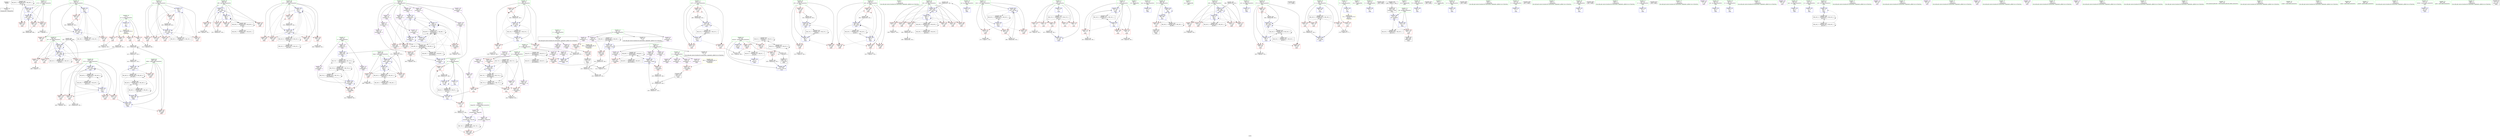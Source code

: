 digraph "SVFG" {
	label="SVFG";

	Node0x55c33375af10 [shape=record,color=grey,label="{NodeID: 0\nNullPtr}"];
	Node0x55c33375af10 -> Node0x55c3337a10a0[style=solid];
	Node0x55c3337d43d0 [shape=record,color=black,label="{NodeID: 443\nMR_56V_2 = PHI(MR_56V_6, MR_56V_1, )\npts\{121 \}\n}"];
	Node0x55c3337d43d0 -> Node0x55c3337afdf0[style=dashed];
	Node0x55c3337d43d0 -> Node0x55c3337d43d0[style=dashed];
	Node0x55c3337b3a70 [shape=record,color=grey,label="{NodeID: 360\n387 = Binary(386, 388, )\n}"];
	Node0x55c3337b3a70 -> Node0x55c3337aee80[style=solid];
	Node0x55c3337ae590 [shape=record,color=blue,label="{NodeID: 277\n98\<--322\nj80\<--inc89\nmain\n}"];
	Node0x55c3337ae590 -> Node0x55c3337a7390[style=dashed];
	Node0x55c3337ae590 -> Node0x55c3337a7460[style=dashed];
	Node0x55c3337ae590 -> Node0x55c3337a7530[style=dashed];
	Node0x55c3337ae590 -> Node0x55c3337a7600[style=dashed];
	Node0x55c3337ae590 -> Node0x55c3337ae3f0[style=dashed];
	Node0x55c3337ae590 -> Node0x55c3337ae590[style=dashed];
	Node0x55c3337ae590 -> Node0x55c3337dc0d0[style=dashed];
	Node0x55c3337a20d0 [shape=record,color=red,label="{NodeID: 194\n365\<--104\n\<--j107\nmain\n}"];
	Node0x55c333763790 [shape=record,color=purple,label="{NodeID: 111\n363\<--52\narrayidx111\<--e\nmain\n}"];
	Node0x55c333763790 -> Node0x55c3337a3790[style=solid];
	Node0x55c33375c120 [shape=record,color=green,label="{NodeID: 28\n13\<--14\nw\<--w_field_insensitive\nGlob }"];
	Node0x55c33375c120 -> Node0x55c3337a4f00[style=solid];
	Node0x55c33375c120 -> Node0x55c3337a4fd0[style=solid];
	Node0x55c33375c120 -> Node0x55c3337ac030[style=solid];
	Node0x55c33375c120 -> Node0x55c3337af9e0[style=solid];
	Node0x55c33375c120 -> Node0x55c3337afc50[style=solid];
	Node0x55c3337a8410 [shape=record,color=grey,label="{NodeID: 388\n333 = cmp(332, 162, )\n}"];
	Node0x55c3337afc50 [shape=record,color=blue,label="{NodeID: 305\n13\<--480\nw\<--div\nmain\n}"];
	Node0x55c3337afc50 -> Node0x55c3337a4f00[style=dashed];
	Node0x55c3337afc50 -> Node0x55c3337a4fd0[style=dashed];
	Node0x55c3337afc50 -> Node0x55c3337afc50[style=dashed];
	Node0x55c3337afc50 -> Node0x55c3337ccdc0[style=dashed];
	Node0x55c3337a3790 [shape=record,color=red,label="{NodeID: 222\n364\<--363\n\<--arrayidx111\nmain\n}"];
	Node0x55c3337a3790 -> Node0x55c3337aeb40[style=solid];
	Node0x55c3337a5240 [shape=record,color=red,label="{NodeID: 139\n446\<--37\n\<--ansCnt\nmain\n}"];
	Node0x55c3337a5240 -> Node0x55c3337b4f70[style=solid];
	Node0x55c333763c10 [shape=record,color=green,label="{NodeID: 56\n84\<--85\nj28\<--j28_field_insensitive\nmain\n}"];
	Node0x55c333763c10 -> Node0x55c3337a6280[style=solid];
	Node0x55c333763c10 -> Node0x55c3337a6350[style=solid];
	Node0x55c333763c10 -> Node0x55c3337a6420[style=solid];
	Node0x55c333763c10 -> Node0x55c3337ad620[style=solid];
	Node0x55c333763c10 -> Node0x55c3337ad7c0[style=solid];
	Node0x55c3337acfa0 [shape=record,color=blue,label="{NodeID: 250\n157\<--154\narrayidx6\<--sub\nmain\n}"];
	Node0x55c3337acfa0 -> Node0x55c3337a3040[style=dashed];
	Node0x55c3337acfa0 -> Node0x55c3337acfa0[style=dashed];
	Node0x55c3337acfa0 -> Node0x55c3337ca0c0[style=dashed];
	Node0x55c3337a6900 [shape=record,color=red,label="{NodeID: 167\n254\<--90\n\<--j49\nmain\n}"];
	Node0x55c3337a1570 [shape=record,color=black,label="{NodeID: 84\n152\<--151\nconv\<--\nmain\n}"];
	Node0x55c3337a1570 -> Node0x55c3337b4970[style=solid];
	Node0x55c333762ab0 [shape=record,color=green,label="{NodeID: 1\n5\<--1\n\<--dummyObj\nCan only get source location for instruction, argument, global var or function.}"];
	Node0x55c3337d48d0 [shape=record,color=black,label="{NodeID: 444\nMR_62V_2 = PHI(MR_62V_3, MR_62V_1, )\npts\{460000 \}\n}"];
	Node0x55c3337d48d0 -> Node0x55c3337c91c0[style=dashed];
	Node0x55c3337d48d0 -> Node0x55c3337d48d0[style=dashed];
	Node0x55c3337b3bf0 [shape=record,color=grey,label="{NodeID: 361\n353 = Binary(352, 162, )\n}"];
	Node0x55c3337b3bf0 -> Node0x55c3337ae8d0[style=solid];
	Node0x55c3337ae660 [shape=record,color=blue,label="{NodeID: 278\n100\<--5\nj91\<--\nmain\n}"];
	Node0x55c3337ae660 -> Node0x55c3337a76d0[style=dashed];
	Node0x55c3337ae660 -> Node0x55c3337a77a0[style=dashed];
	Node0x55c3337ae660 -> Node0x55c3337a7870[style=dashed];
	Node0x55c3337ae660 -> Node0x55c3337a7940[style=dashed];
	Node0x55c3337ae660 -> Node0x55c3337a7a10[style=dashed];
	Node0x55c3337ae660 -> Node0x55c3337a7ae0[style=dashed];
	Node0x55c3337ae660 -> Node0x55c3337ae660[style=dashed];
	Node0x55c3337ae660 -> Node0x55c3337ae8d0[style=dashed];
	Node0x55c3337ae660 -> Node0x55c3337dc5d0[style=dashed];
	Node0x55c3337a21a0 [shape=record,color=red,label="{NodeID: 195\n368\<--104\n\<--j107\nmain\n}"];
	Node0x55c333763860 [shape=record,color=purple,label="{NodeID: 112\n369\<--52\narrayidx113\<--e\nmain\n}"];
	Node0x55c333763860 -> Node0x55c3337a3860[style=solid];
	Node0x55c33375c220 [shape=record,color=green,label="{NodeID: 29\n15\<--16\nmi\<--mi_field_insensitive\nGlob }"];
	Node0x55c33375c220 -> Node0x55c3337ac130[style=solid];
	Node0x55c3337a8590 [shape=record,color=grey,label="{NodeID: 389\n380 = cmp(379, 5, )\n}"];
	Node0x55c3337afd20 [shape=record,color=blue,label="{NodeID: 306\n118\<--484\ni161\<--inc168\nmain\n}"];
	Node0x55c3337afd20 -> Node0x55c3337a2b60[style=dashed];
	Node0x55c3337afd20 -> Node0x55c3337a2c30[style=dashed];
	Node0x55c3337afd20 -> Node0x55c3337a2d00[style=dashed];
	Node0x55c3337afd20 -> Node0x55c3337afd20[style=dashed];
	Node0x55c3337afd20 -> Node0x55c3337d3ed0[style=dashed];
	Node0x55c3337a3860 [shape=record,color=red,label="{NodeID: 223\n370\<--369\n\<--arrayidx113\nmain\n}"];
	Node0x55c3337a3860 -> Node0x55c3337b4070[style=solid];
	Node0x55c3337a5310 [shape=record,color=red,label="{NodeID: 140\n132\<--74\n\<--i\nmain\n}"];
	Node0x55c3337a5310 -> Node0x55c3337a9190[style=solid];
	Node0x55c333763ce0 [shape=record,color=green,label="{NodeID: 57\n86\<--87\nk\<--k_field_insensitive\nmain\n}"];
	Node0x55c333763ce0 -> Node0x55c3337a64f0[style=solid];
	Node0x55c333763ce0 -> Node0x55c3337a65c0[style=solid];
	Node0x55c333763ce0 -> Node0x55c3337a6690[style=solid];
	Node0x55c333763ce0 -> Node0x55c3337ad960[style=solid];
	Node0x55c333763ce0 -> Node0x55c3337af5d0[style=solid];
	Node0x55c3337ad070 [shape=record,color=blue,label="{NodeID: 251\n76\<--161\nj\<--inc\nmain\n}"];
	Node0x55c3337ad070 -> Node0x55c3337a5720[style=dashed];
	Node0x55c3337ad070 -> Node0x55c3337a57f0[style=dashed];
	Node0x55c3337ad070 -> Node0x55c3337a58c0[style=dashed];
	Node0x55c3337ad070 -> Node0x55c3337ad070[style=dashed];
	Node0x55c3337ad070 -> Node0x55c3337c9bc0[style=dashed];
	Node0x55c3337a69d0 [shape=record,color=red,label="{NodeID: 168\n259\<--90\n\<--j49\nmain\n}"];
	Node0x55c3337a1640 [shape=record,color=black,label="{NodeID: 85\n226\<--225\nconv36\<--\nmain\n}"];
	Node0x55c3337a1640 -> Node0x55c3337b2e70[style=solid];
	Node0x55c333760a90 [shape=record,color=green,label="{NodeID: 2\n59\<--1\n.str\<--dummyObj\nGlob }"];
	Node0x55c3337d4dd0 [shape=record,color=black,label="{NodeID: 445\nMR_66V_2 = PHI(MR_66V_3, MR_66V_1, )\npts\{510000 \}\n}"];
	Node0x55c3337d4dd0 -> Node0x55c3337c87c0[style=dashed];
	Node0x55c3337b3d70 [shape=record,color=grey,label="{NodeID: 362\n284 = Binary(283, 162, )\n}"];
	Node0x55c3337b3d70 -> Node0x55c3337ae0b0[style=solid];
	Node0x55c3337ae730 [shape=record,color=blue,label="{NodeID: 279\n344\<--162\narrayidx101\<--\nmain\n}"];
	Node0x55c3337ae730 -> Node0x55c3337a35f0[style=dashed];
	Node0x55c3337ae730 -> Node0x55c3337a3790[style=dashed];
	Node0x55c3337ae730 -> Node0x55c3337a3860[style=dashed];
	Node0x55c3337ae730 -> Node0x55c3337ae250[style=dashed];
	Node0x55c3337ae730 -> Node0x55c3337ae730[style=dashed];
	Node0x55c3337ae730 -> Node0x55c3337ae800[style=dashed];
	Node0x55c3337ae730 -> Node0x55c3337caac0[style=dashed];
	Node0x55c3337ae730 -> Node0x55c3337d93d0[style=dashed];
	Node0x55c3337a2270 [shape=record,color=red,label="{NodeID: 196\n375\<--104\n\<--j107\nmain\n}"];
	Node0x55c3337a2270 -> Node0x55c3337b3470[style=solid];
	Node0x55c333763930 [shape=record,color=purple,label="{NodeID: 113\n403\<--52\narrayidx129\<--e\nmain\n}"];
	Node0x55c333763930 -> Node0x55c3337a3930[style=solid];
	Node0x55c33375c320 [shape=record,color=green,label="{NodeID: 30\n17\<--18\nma\<--ma_field_insensitive\nGlob }"];
	Node0x55c33375c320 -> Node0x55c3337ac230[style=solid];
	Node0x55c3337a8710 [shape=record,color=grey,label="{NodeID: 390\n341 = cmp(340, 162, )\n}"];
	Node0x55c3337afdf0 [shape=record,color=blue,label="{NodeID: 307\n120\<--488\ni170\<--\nmain\n}"];
	Node0x55c3337afdf0 -> Node0x55c3337a2dd0[style=dashed];
	Node0x55c3337afdf0 -> Node0x55c3337a2ea0[style=dashed];
	Node0x55c3337afdf0 -> Node0x55c3337a2f70[style=dashed];
	Node0x55c3337afdf0 -> Node0x55c3337afec0[style=dashed];
	Node0x55c3337afdf0 -> Node0x55c3337d43d0[style=dashed];
	Node0x55c3337a3930 [shape=record,color=red,label="{NodeID: 224\n404\<--403\n\<--arrayidx129\nmain\n}"];
	Node0x55c3337a3930 -> Node0x55c3337b5b70[style=solid];
	Node0x55c3337a53e0 [shape=record,color=red,label="{NodeID: 141\n142\<--74\n\<--i\nmain\n}"];
	Node0x55c333763db0 [shape=record,color=green,label="{NodeID: 58\n88\<--89\nfi\<--fi_field_insensitive\nmain\n}"];
	Node0x55c333763db0 -> Node0x55c3337a6760[style=solid];
	Node0x55c333763db0 -> Node0x55c3337ada30[style=solid];
	Node0x55c333763db0 -> Node0x55c3337aedb0[style=solid];
	Node0x55c3337ad140 [shape=record,color=blue,label="{NodeID: 252\n74\<--167\ni\<--inc8\nmain\n}"];
	Node0x55c3337ad140 -> Node0x55c3337c96c0[style=dashed];
	Node0x55c3337a6aa0 [shape=record,color=red,label="{NodeID: 169\n263\<--90\n\<--j49\nmain\n}"];
	Node0x55c3337a6aa0 -> Node0x55c3337b4370[style=solid];
	Node0x55c3337a1710 [shape=record,color=black,label="{NodeID: 86\n392\<--391\ntobool\<--\nmain\n}"];
	Node0x55c3337625a0 [shape=record,color=green,label="{NodeID: 3\n61\<--1\n.str.1\<--dummyObj\nGlob }"];
	Node0x55c3337d52d0 [shape=record,color=black,label="{NodeID: 446\nMR_68V_2 = PHI(MR_68V_3, MR_68V_1, )\npts\{530000 \}\n}"];
	Node0x55c3337d52d0 -> Node0x55c3337ade40[style=dashed];
	Node0x55c3337d52d0 -> Node0x55c3337ae250[style=dashed];
	Node0x55c3337d52d0 -> Node0x55c3337caac0[style=dashed];
	Node0x55c3337d52d0 -> Node0x55c3337d52d0[style=dashed];
	Node0x55c3337d52d0 -> Node0x55c3337d93d0[style=dashed];
	Node0x55c3337b3ef0 [shape=record,color=grey,label="{NodeID: 363\n280 = Binary(279, 162, )\n}"];
	Node0x55c3337b3ef0 -> Node0x55c3337adfe0[style=solid];
	Node0x55c3337ae800 [shape=record,color=blue,label="{NodeID: 280\n348\<--5\narrayidx102\<--\nmain\n}"];
	Node0x55c3337ae800 -> Node0x55c3337a35f0[style=dashed];
	Node0x55c3337ae800 -> Node0x55c3337a3790[style=dashed];
	Node0x55c3337ae800 -> Node0x55c3337a3860[style=dashed];
	Node0x55c3337ae800 -> Node0x55c3337ae250[style=dashed];
	Node0x55c3337ae800 -> Node0x55c3337ae730[style=dashed];
	Node0x55c3337ae800 -> Node0x55c3337ae800[style=dashed];
	Node0x55c3337ae800 -> Node0x55c3337caac0[style=dashed];
	Node0x55c3337ae800 -> Node0x55c3337d93d0[style=dashed];
	Node0x55c3337a2340 [shape=record,color=red,label="{NodeID: 197\n409\<--108\n\<--index\nmain\n}"];
	Node0x55c3337a2340 -> Node0x55c3337b2b70[style=solid];
	Node0x55c333763a00 [shape=record,color=purple,label="{NodeID: 114\n276\<--54\narrayidx63\<--f\nmain\n}"];
	Node0x55c333763a00 -> Node0x55c3337adf10[style=solid];
	Node0x55c33375c420 [shape=record,color=green,label="{NodeID: 31\n19\<--20\ncnt\<--cnt_field_insensitive\nGlob }"];
	Node0x55c33375c420 -> Node0x55c3337ac330[style=solid];
	Node0x55c3337a8890 [shape=record,color=grey,label="{NodeID: 391\n293 = cmp(292, 134, )\n}"];
	Node0x55c3337afec0 [shape=record,color=blue,label="{NodeID: 308\n120\<--500\ni170\<--dec177\nmain\n}"];
	Node0x55c3337afec0 -> Node0x55c3337a2dd0[style=dashed];
	Node0x55c3337afec0 -> Node0x55c3337a2ea0[style=dashed];
	Node0x55c3337afec0 -> Node0x55c3337a2f70[style=dashed];
	Node0x55c3337afec0 -> Node0x55c3337afec0[style=dashed];
	Node0x55c3337afec0 -> Node0x55c3337d43d0[style=dashed];
	Node0x55c3337a3a00 [shape=record,color=red,label="{NodeID: 225\n418\<--417\n\<--arrayidx135\nmain\n}"];
	Node0x55c3337a3a00 -> Node0x55c3337af430[style=solid];
	Node0x55c3337a54b0 [shape=record,color=red,label="{NodeID: 142\n147\<--74\n\<--i\nmain\n}"];
	Node0x55c333763e80 [shape=record,color=green,label="{NodeID: 59\n90\<--91\nj49\<--j49_field_insensitive\nmain\n}"];
	Node0x55c333763e80 -> Node0x55c3337a6830[style=solid];
	Node0x55c333763e80 -> Node0x55c3337a6900[style=solid];
	Node0x55c333763e80 -> Node0x55c3337a69d0[style=solid];
	Node0x55c333763e80 -> Node0x55c3337a6aa0[style=solid];
	Node0x55c333763e80 -> Node0x55c3337adb00[style=solid];
	Node0x55c333763e80 -> Node0x55c3337adca0[style=solid];
	Node0x55c33380df00 [shape=record,color=black,label="{NodeID: 585\n171 = PHI()\n}"];
	Node0x55c3337ad210 [shape=record,color=blue,label="{NodeID: 253\n78\<--162\nrr\<--\nmain\n}"];
	Node0x55c3337ad210 -> Node0x55c3337cd7c0[style=dashed];
	Node0x55c3337a6b70 [shape=record,color=red,label="{NodeID: 170\n269\<--92\n\<--j58\nmain\n}"];
	Node0x55c3337a6b70 -> Node0x55c3337a7f90[style=solid];
	Node0x55c3337a17e0 [shape=record,color=black,label="{NodeID: 87\n438\<--437\n\<--cmp146\nmain\n}"];
	Node0x55c3337a0800 [shape=record,color=green,label="{NodeID: 4\n63\<--1\n.str.2\<--dummyObj\nGlob }"];
	Node0x55c3337d57d0 [shape=record,color=black,label="{NodeID: 447\nMR_70V_2 = PHI(MR_70V_3, MR_70V_1, )\npts\{550000 \}\n}"];
	Node0x55c3337d57d0 -> Node0x55c3337a36c0[style=dashed];
	Node0x55c3337d57d0 -> Node0x55c3337adf10[style=dashed];
	Node0x55c3337d57d0 -> Node0x55c3337c78c0[style=dashed];
	Node0x55c3337d57d0 -> Node0x55c3337d57d0[style=dashed];
	Node0x55c3337d57d0 -> Node0x55c3337d98d0[style=dashed];
	Node0x55c3337b4070 [shape=record,color=grey,label="{NodeID: 364\n372 = Binary(371, 370, )\n}"];
	Node0x55c3337b4070 -> Node0x55c3337aec10[style=solid];
	Node0x55c3337ae8d0 [shape=record,color=blue,label="{NodeID: 281\n100\<--353\nj91\<--inc105\nmain\n}"];
	Node0x55c3337ae8d0 -> Node0x55c3337a76d0[style=dashed];
	Node0x55c3337ae8d0 -> Node0x55c3337a77a0[style=dashed];
	Node0x55c3337ae8d0 -> Node0x55c3337a7870[style=dashed];
	Node0x55c3337ae8d0 -> Node0x55c3337a7940[style=dashed];
	Node0x55c3337ae8d0 -> Node0x55c3337a7a10[style=dashed];
	Node0x55c3337ae8d0 -> Node0x55c3337a7ae0[style=dashed];
	Node0x55c3337ae8d0 -> Node0x55c3337ae660[style=dashed];
	Node0x55c3337ae8d0 -> Node0x55c3337ae8d0[style=dashed];
	Node0x55c3337ae8d0 -> Node0x55c3337dc5d0[style=dashed];
	Node0x55c3337a2410 [shape=record,color=red,label="{NodeID: 198\n416\<--108\n\<--index\nmain\n}"];
	Node0x55c333763ad0 [shape=record,color=purple,label="{NodeID: 115\n339\<--54\narrayidx98\<--f\nmain\n}"];
	Node0x55c333763ad0 -> Node0x55c3337a36c0[style=solid];
	Node0x55c33375c520 [shape=record,color=green,label="{NodeID: 32\n21\<--22\nt\<--t_field_insensitive\nGlob }"];
	Node0x55c33375c520 -> Node0x55c3337ac430[style=solid];
	Node0x55c3337a8a10 [shape=record,color=grey,label="{NodeID: 392\n288 = cmp(287, 5, )\n}"];
	Node0x55c3337aff90 [shape=record,color=blue,label="{NodeID: 309\n78\<--513\nrr\<--inc184\nmain\n}"];
	Node0x55c3337aff90 -> Node0x55c3337cd7c0[style=dashed];
	Node0x55c3337a3ad0 [shape=record,color=red,label="{NodeID: 226\n450\<--449\n\<--\nmain\n}"];
	Node0x55c3337a3ad0 -> Node0x55c3337b50f0[style=solid];
	Node0x55c3337a5580 [shape=record,color=red,label="{NodeID: 143\n156\<--74\n\<--i\nmain\n}"];
	Node0x55c333763f50 [shape=record,color=green,label="{NodeID: 60\n92\<--93\nj58\<--j58_field_insensitive\nmain\n}"];
	Node0x55c333763f50 -> Node0x55c3337a6b70[style=solid];
	Node0x55c333763f50 -> Node0x55c3337a6c40[style=solid];
	Node0x55c333763f50 -> Node0x55c3337a6d10[style=solid];
	Node0x55c333763f50 -> Node0x55c3337a6de0[style=solid];
	Node0x55c333763f50 -> Node0x55c3337add70[style=solid];
	Node0x55c333763f50 -> Node0x55c3337adfe0[style=solid];
	Node0x55c33380e000 [shape=record,color=black,label="{NodeID: 586\n185 = PHI()\n}"];
	Node0x55c3337ad2e0 [shape=record,color=blue,label="{NodeID: 254\n37\<--5\nansCnt\<--\nmain\n}"];
	Node0x55c3337ad2e0 -> Node0x55c3337d9dd0[style=dashed];
	Node0x55c3337a6c40 [shape=record,color=red,label="{NodeID: 171\n272\<--92\n\<--j58\nmain\n}"];
	Node0x55c3337a18b0 [shape=record,color=black,label="{NodeID: 88\n441\<--439\nfrombool\<--cond\nmain\n}"];
	Node0x55c3337a18b0 -> Node0x55c3337af6a0[style=solid];
	Node0x55c3337a0890 [shape=record,color=green,label="{NodeID: 5\n65\<--1\n.str.3\<--dummyObj\nGlob }"];
	Node0x55c3337d5cd0 [shape=record,color=black,label="{NodeID: 448\nMR_72V_2 = PHI(MR_72V_3, MR_72V_1, )\npts\{580000 \}\n}"];
	Node0x55c3337d5cd0 -> Node0x55c3337a3ad0[style=dashed];
	Node0x55c3337d5cd0 -> Node0x55c3337a3ba0[style=dashed];
	Node0x55c3337d5cd0 -> Node0x55c3337a3c70[style=dashed];
	Node0x55c3337d5cd0 -> Node0x55c3337af430[style=dashed];
	Node0x55c3337d5cd0 -> Node0x55c3337c69c0[style=dashed];
	Node0x55c3337d5cd0 -> Node0x55c3337d5cd0[style=dashed];
	Node0x55c3337d5cd0 -> Node0x55c3337e38d0[style=dashed];
	Node0x55c3337b41f0 [shape=record,color=grey,label="{NodeID: 365\n258 = Binary(256, 257, )\n}"];
	Node0x55c3337b41f0 -> Node0x55c3337adbd0[style=solid];
	Node0x55c3337ae9a0 [shape=record,color=blue,label="{NodeID: 282\n102\<--5\ntemp\<--\nmain\n}"];
	Node0x55c3337ae9a0 -> Node0x55c3337a7bb0[style=dashed];
	Node0x55c3337ae9a0 -> Node0x55c3337a7c80[style=dashed];
	Node0x55c3337ae9a0 -> Node0x55c3337ae9a0[style=dashed];
	Node0x55c3337ae9a0 -> Node0x55c3337aec10[style=dashed];
	Node0x55c3337ae9a0 -> Node0x55c3337dcad0[style=dashed];
	Node0x55c3337a24e0 [shape=record,color=red,label="{NodeID: 199\n399\<--110\n\<--j125\nmain\n}"];
	Node0x55c3337a24e0 -> Node0x55c3337b5570[style=solid];
	Node0x55c3337a3f90 [shape=record,color=purple,label="{NodeID: 116\n366\<--54\narrayidx112\<--f\nmain\n}"];
	Node0x55c3337a3f90 -> Node0x55c3337aeb40[style=solid];
	Node0x55c33375c620 [shape=record,color=green,label="{NodeID: 33\n23\<--24\nfi\<--fi_field_insensitive\nGlob }"];
	Node0x55c33375c620 -> Node0x55c3337ac530[style=solid];
	Node0x55c3337a8b90 [shape=record,color=grey,label="{NodeID: 393\n252 = cmp(251, 134, )\n}"];
	Node0x55c3337a3ba0 [shape=record,color=red,label="{NodeID: 227\n453\<--452\n\<--arrayidx151\nmain\n}"];
	Node0x55c3337a3ba0 -> Node0x55c3337b50f0[style=solid];
	Node0x55c3337a5650 [shape=record,color=red,label="{NodeID: 144\n166\<--74\n\<--i\nmain\n}"];
	Node0x55c3337a5650 -> Node0x55c3337b1f70[style=solid];
	Node0x55c333764020 [shape=record,color=green,label="{NodeID: 61\n94\<--95\ni67\<--i67_field_insensitive\nmain\n}"];
	Node0x55c333764020 -> Node0x55c3337a6eb0[style=solid];
	Node0x55c333764020 -> Node0x55c3337a6f80[style=solid];
	Node0x55c333764020 -> Node0x55c3337a7050[style=solid];
	Node0x55c333764020 -> Node0x55c3337ae0b0[style=solid];
	Node0x55c333764020 -> Node0x55c3337aee80[style=solid];
	Node0x55c33380e100 [shape=record,color=black,label="{NodeID: 587\n189 = PHI()\n}"];
	Node0x55c3337ccdc0 [shape=record,color=black,label="{NodeID: 421\nMR_6V_2 = PHI(MR_6V_6, MR_6V_1, )\npts\{14 \}\n}"];
	Node0x55c3337ccdc0 -> Node0x55c3337af9e0[style=dashed];
	Node0x55c3337ccdc0 -> Node0x55c3337ccdc0[style=dashed];
	Node0x55c3337b1550 [shape=record,color=black,label="{NodeID: 338\n439 = PHI(127, 440, )\n}"];
	Node0x55c3337b1550 -> Node0x55c3337a18b0[style=solid];
	Node0x55c3337ad3b0 [shape=record,color=blue,label="{NodeID: 255\n80\<--5\ni15\<--\nmain\n}"];
	Node0x55c3337ad3b0 -> Node0x55c3337a5c00[style=dashed];
	Node0x55c3337ad3b0 -> Node0x55c3337a5cd0[style=dashed];
	Node0x55c3337ad3b0 -> Node0x55c3337a5da0[style=dashed];
	Node0x55c3337ad3b0 -> Node0x55c3337ad480[style=dashed];
	Node0x55c3337ad3b0 -> Node0x55c3337cdcc0[style=dashed];
	Node0x55c3337a6d10 [shape=record,color=red,label="{NodeID: 172\n275\<--92\n\<--j58\nmain\n}"];
	Node0x55c3337a1980 [shape=record,color=black,label="{NodeID: 89\n464\<--463\ntobool158\<--\nmain\n}"];
	Node0x55c333760190 [shape=record,color=green,label="{NodeID: 6\n67\<--1\n.str.4\<--dummyObj\nGlob }"];
	Node0x55c3337d61d0 [shape=record,color=black,label="{NodeID: 449\nMR_74V_2 = PHI(MR_74V_5, MR_74V_1, )\npts\{1170000 \}\n}"];
	Node0x55c3337d61d0 -> Node0x55c3337a3d40[style=dashed];
	Node0x55c3337d61d0 -> Node0x55c3337afb80[style=dashed];
	Node0x55c3337d61d0 -> Node0x55c3337d61d0[style=dashed];
	Node0x55c3337b4370 [shape=record,color=grey,label="{NodeID: 366\n264 = Binary(263, 162, )\n}"];
	Node0x55c3337b4370 -> Node0x55c3337adca0[style=solid];
	Node0x55c3337aea70 [shape=record,color=blue,label="{NodeID: 283\n104\<--5\nj107\<--\nmain\n}"];
	Node0x55c3337aea70 -> Node0x55c3337a1f30[style=dashed];
	Node0x55c3337aea70 -> Node0x55c3337a2000[style=dashed];
	Node0x55c3337aea70 -> Node0x55c3337a20d0[style=dashed];
	Node0x55c3337aea70 -> Node0x55c3337a21a0[style=dashed];
	Node0x55c3337aea70 -> Node0x55c3337a2270[style=dashed];
	Node0x55c3337aea70 -> Node0x55c3337aea70[style=dashed];
	Node0x55c3337aea70 -> Node0x55c3337aece0[style=dashed];
	Node0x55c3337aea70 -> Node0x55c3337d8ed0[style=dashed];
	Node0x55c3337a25b0 [shape=record,color=red,label="{NodeID: 200\n402\<--110\n\<--j125\nmain\n}"];
	Node0x55c3337a4060 [shape=record,color=purple,label="{NodeID: 117\n422\<--56\narrayidx137\<--g\nmain\n}"];
	Node0x55c3337a4060 -> Node0x55c3337af430[style=solid];
	Node0x55c33375c720 [shape=record,color=green,label="{NodeID: 34\n25\<--26\ncc\<--cc_field_insensitive\nGlob }"];
	Node0x55c33375c720 -> Node0x55c3337ac630[style=solid];
	Node0x55c3337a8d10 [shape=record,color=grey,label="{NodeID: 394\n360 = cmp(359, 134, )\n}"];
	Node0x55c3337a3c70 [shape=record,color=red,label="{NodeID: 228\n467\<--466\n\<--\nmain\n}"];
	Node0x55c3337a3c70 -> Node0x55c3337af9e0[style=solid];
	Node0x55c3337a5720 [shape=record,color=red,label="{NodeID: 145\n138\<--76\n\<--j\nmain\n}"];
	Node0x55c3337a5720 -> Node0x55c3337a9010[style=solid];
	Node0x55c3337640f0 [shape=record,color=green,label="{NodeID: 62\n96\<--97\nj72\<--j72_field_insensitive\nmain\n}"];
	Node0x55c3337640f0 -> Node0x55c3337a7120[style=solid];
	Node0x55c3337640f0 -> Node0x55c3337a71f0[style=solid];
	Node0x55c3337640f0 -> Node0x55c3337a72c0[style=solid];
	Node0x55c3337640f0 -> Node0x55c3337ae180[style=solid];
	Node0x55c3337640f0 -> Node0x55c3337ae320[style=solid];
	Node0x55c33380e200 [shape=record,color=black,label="{NodeID: 588\n200 = PHI()\n}"];
	Node0x55c3337cd2c0 [shape=record,color=black,label="{NodeID: 422\nMR_8V_2 = PHI(MR_8V_4, MR_8V_1, )\npts\{38 \}\n}"];
	Node0x55c3337cd2c0 -> Node0x55c3337ad2e0[style=dashed];
	Node0x55c3337b1af0 [shape=record,color=grey,label="{NodeID: 339\n500 = Binary(499, 388, )\n}"];
	Node0x55c3337b1af0 -> Node0x55c3337afec0[style=solid];
	Node0x55c3337ad480 [shape=record,color=blue,label="{NodeID: 256\n80\<--203\ni15\<--inc22\nmain\n}"];
	Node0x55c3337ad480 -> Node0x55c3337a5c00[style=dashed];
	Node0x55c3337ad480 -> Node0x55c3337a5cd0[style=dashed];
	Node0x55c3337ad480 -> Node0x55c3337a5da0[style=dashed];
	Node0x55c3337ad480 -> Node0x55c3337ad480[style=dashed];
	Node0x55c3337ad480 -> Node0x55c3337cdcc0[style=dashed];
	Node0x55c3337a6de0 [shape=record,color=red,label="{NodeID: 173\n279\<--92\n\<--j58\nmain\n}"];
	Node0x55c3337a6de0 -> Node0x55c3337b3ef0[style=solid];
	Node0x55c3337a1a50 [shape=record,color=purple,label="{NodeID: 90\n148\<--40\narrayidx4\<--\nmain\n}"];
	Node0x55c333760220 [shape=record,color=green,label="{NodeID: 7\n123\<--1\n\<--dummyObj\nCan only get source location for instruction, argument, global var or function.}"];
	Node0x55c3337b44f0 [shape=record,color=grey,label="{NodeID: 367\n161 = Binary(160, 162, )\n}"];
	Node0x55c3337b44f0 -> Node0x55c3337ad070[style=solid];
	Node0x55c3337aeb40 [shape=record,color=blue,label="{NodeID: 284\n366\<--364\narrayidx112\<--\nmain\n}"];
	Node0x55c3337aeb40 -> Node0x55c3337c78c0[style=dashed];
	Node0x55c3337a2680 [shape=record,color=red,label="{NodeID: 201\n407\<--110\n\<--j125\nmain\n}"];
	Node0x55c3337a2680 -> Node0x55c3337af1c0[style=solid];
	Node0x55c3337a4130 [shape=record,color=purple,label="{NodeID: 118\n449\<--56\n\<--g\nmain\n}"];
	Node0x55c3337a4130 -> Node0x55c3337a3ad0[style=solid];
	Node0x55c33375c820 [shape=record,color=green,label="{NodeID: 35\n27\<--28\nr\<--r_field_insensitive\nGlob }"];
	Node0x55c33375c820 -> Node0x55c3337ac730[style=solid];
	Node0x55c3337a8e90 [shape=record,color=grey,label="{NodeID: 395\n178 = cmp(176, 177, )\n}"];
	Node0x55c3337a3d40 [shape=record,color=red,label="{NodeID: 229\n495\<--494\n\<--arrayidx174\nmain\n}"];
	Node0x55c3337a57f0 [shape=record,color=red,label="{NodeID: 146\n149\<--76\n\<--j\nmain\n}"];
	Node0x55c3337641c0 [shape=record,color=green,label="{NodeID: 63\n98\<--99\nj80\<--j80_field_insensitive\nmain\n}"];
	Node0x55c3337641c0 -> Node0x55c3337a7390[style=solid];
	Node0x55c3337641c0 -> Node0x55c3337a7460[style=solid];
	Node0x55c3337641c0 -> Node0x55c3337a7530[style=solid];
	Node0x55c3337641c0 -> Node0x55c3337a7600[style=solid];
	Node0x55c3337641c0 -> Node0x55c3337ae3f0[style=solid];
	Node0x55c3337641c0 -> Node0x55c3337ae590[style=solid];
	Node0x55c33380e300 [shape=record,color=black,label="{NodeID: 589\n497 = PHI()\n}"];
	Node0x55c3337cd7c0 [shape=record,color=black,label="{NodeID: 423\nMR_16V_3 = PHI(MR_16V_4, MR_16V_2, )\npts\{79 \}\n}"];
	Node0x55c3337cd7c0 -> Node0x55c3337a5990[style=dashed];
	Node0x55c3337cd7c0 -> Node0x55c3337a5a60[style=dashed];
	Node0x55c3337cd7c0 -> Node0x55c3337a5b30[style=dashed];
	Node0x55c3337cd7c0 -> Node0x55c3337aff90[style=dashed];
	Node0x55c3337b1c70 [shape=record,color=grey,label="{NodeID: 340\n203 = Binary(202, 162, )\n}"];
	Node0x55c3337b1c70 -> Node0x55c3337ad480[style=solid];
	Node0x55c3337ad550 [shape=record,color=blue,label="{NodeID: 257\n82\<--5\ni24\<--\nmain\n}"];
	Node0x55c3337ad550 -> Node0x55c3337a5e70[style=dashed];
	Node0x55c3337ad550 -> Node0x55c3337a5f40[style=dashed];
	Node0x55c3337ad550 -> Node0x55c3337a6010[style=dashed];
	Node0x55c3337ad550 -> Node0x55c3337a60e0[style=dashed];
	Node0x55c3337ad550 -> Node0x55c3337a61b0[style=dashed];
	Node0x55c3337ad550 -> Node0x55c3337ad890[style=dashed];
	Node0x55c3337ad550 -> Node0x55c3337ce1c0[style=dashed];
	Node0x55c3337a6eb0 [shape=record,color=red,label="{NodeID: 174\n287\<--94\n\<--i67\nmain\n}"];
	Node0x55c3337a6eb0 -> Node0x55c3337a8a10[style=solid];
	Node0x55c3337a1b20 [shape=record,color=purple,label="{NodeID: 91\n150\<--40\narrayidx5\<--\nmain\n}"];
	Node0x55c3337a1b20 -> Node0x55c3337a3110[style=solid];
	Node0x55c3337602b0 [shape=record,color=green,label="{NodeID: 8\n125\<--1\n\<--dummyObj\nCan only get source location for instruction, argument, global var or function.}"];
	Node0x55c3337b4670 [shape=record,color=grey,label="{NodeID: 368\n154 = Binary(153, 155, )\n}"];
	Node0x55c3337b4670 -> Node0x55c3337acfa0[style=solid];
	Node0x55c3337aec10 [shape=record,color=blue,label="{NodeID: 285\n102\<--372\ntemp\<--add114\nmain\n}"];
	Node0x55c3337aec10 -> Node0x55c3337a7bb0[style=dashed];
	Node0x55c3337aec10 -> Node0x55c3337a7c80[style=dashed];
	Node0x55c3337aec10 -> Node0x55c3337ae9a0[style=dashed];
	Node0x55c3337aec10 -> Node0x55c3337aec10[style=dashed];
	Node0x55c3337aec10 -> Node0x55c3337dcad0[style=dashed];
	Node0x55c3337a2750 [shape=record,color=red,label="{NodeID: 202\n426\<--110\n\<--j125\nmain\n}"];
	Node0x55c3337a2750 -> Node0x55c3337b20f0[style=solid];
	Node0x55c3337a4200 [shape=record,color=purple,label="{NodeID: 119\n452\<--56\narrayidx151\<--g\nmain\n}"];
	Node0x55c3337a4200 -> Node0x55c3337a3ba0[style=solid];
	Node0x55c333760bb0 [shape=record,color=green,label="{NodeID: 36\n29\<--30\nz\<--z_field_insensitive\nGlob }"];
	Node0x55c333760bb0 -> Node0x55c3337ac830[style=solid];
	Node0x55c3337a9010 [shape=record,color=grey,label="{NodeID: 396\n139 = cmp(138, 140, )\n}"];
	Node0x55c3337a3e10 [shape=record,color=blue,label="{NodeID: 230\n4\<--5\nT\<--\nGlob }"];
	Node0x55c3337a3e10 -> Node0x55c3337e97d0[style=dashed];
	Node0x55c3337a58c0 [shape=record,color=red,label="{NodeID: 147\n160\<--76\n\<--j\nmain\n}"];
	Node0x55c3337a58c0 -> Node0x55c3337b44f0[style=solid];
	Node0x55c333764290 [shape=record,color=green,label="{NodeID: 64\n100\<--101\nj91\<--j91_field_insensitive\nmain\n}"];
	Node0x55c333764290 -> Node0x55c3337a76d0[style=solid];
	Node0x55c333764290 -> Node0x55c3337a77a0[style=solid];
	Node0x55c333764290 -> Node0x55c3337a7870[style=solid];
	Node0x55c333764290 -> Node0x55c3337a7940[style=solid];
	Node0x55c333764290 -> Node0x55c3337a7a10[style=solid];
	Node0x55c333764290 -> Node0x55c3337a7ae0[style=solid];
	Node0x55c333764290 -> Node0x55c3337ae660[style=solid];
	Node0x55c333764290 -> Node0x55c3337ae8d0[style=solid];
	Node0x55c33380e400 [shape=record,color=black,label="{NodeID: 590\n504 = PHI()\n}"];
	Node0x55c3337cdcc0 [shape=record,color=black,label="{NodeID: 424\nMR_18V_2 = PHI(MR_18V_4, MR_18V_1, )\npts\{81 \}\n}"];
	Node0x55c3337cdcc0 -> Node0x55c3337ad3b0[style=dashed];
	Node0x55c3337b1df0 [shape=record,color=grey,label="{NodeID: 341\n433 = Binary(432, 162, )\n}"];
	Node0x55c3337b1df0 -> Node0x55c3337af5d0[style=solid];
	Node0x55c3337ad620 [shape=record,color=blue,label="{NodeID: 258\n84\<--5\nj28\<--\nmain\n}"];
	Node0x55c3337ad620 -> Node0x55c3337a6280[style=dashed];
	Node0x55c3337ad620 -> Node0x55c3337a6350[style=dashed];
	Node0x55c3337ad620 -> Node0x55c3337a6420[style=dashed];
	Node0x55c3337ad620 -> Node0x55c3337ad620[style=dashed];
	Node0x55c3337ad620 -> Node0x55c3337ad7c0[style=dashed];
	Node0x55c3337ad620 -> Node0x55c3337ce6c0[style=dashed];
	Node0x55c3337a6f80 [shape=record,color=red,label="{NodeID: 175\n311\<--94\n\<--i67\nmain\n}"];
	Node0x55c3337a1bf0 [shape=record,color=purple,label="{NodeID: 92\n143\<--42\narrayidx\<--b\nmain\n}"];
	Node0x55c3337a1bf0 -> Node0x55c3337a3040[style=solid];
	Node0x55c333760820 [shape=record,color=green,label="{NodeID: 9\n126\<--1\n\<--dummyObj\nCan only get source location for instruction, argument, global var or function.}"];
	Node0x55c3337b47f0 [shape=record,color=grey,label="{NodeID: 369\n480 = Binary(479, 146, )\n}"];
	Node0x55c3337b47f0 -> Node0x55c3337afc50[style=solid];
	Node0x55c3337aece0 [shape=record,color=blue,label="{NodeID: 286\n104\<--376\nj107\<--inc116\nmain\n}"];
	Node0x55c3337aece0 -> Node0x55c3337a1f30[style=dashed];
	Node0x55c3337aece0 -> Node0x55c3337a2000[style=dashed];
	Node0x55c3337aece0 -> Node0x55c3337a20d0[style=dashed];
	Node0x55c3337aece0 -> Node0x55c3337a21a0[style=dashed];
	Node0x55c3337aece0 -> Node0x55c3337a2270[style=dashed];
	Node0x55c3337aece0 -> Node0x55c3337aea70[style=dashed];
	Node0x55c3337aece0 -> Node0x55c3337aece0[style=dashed];
	Node0x55c3337aece0 -> Node0x55c3337d8ed0[style=dashed];
	Node0x55c3337a2820 [shape=record,color=red,label="{NodeID: 203\n463\<--112\n\<--ok\nmain\n}"];
	Node0x55c3337a2820 -> Node0x55c3337a1980[style=solid];
	Node0x55c3337a42d0 [shape=record,color=purple,label="{NodeID: 120\n466\<--56\n\<--g\nmain\n}"];
	Node0x55c3337a42d0 -> Node0x55c3337a3c70[style=solid];
	Node0x55c333760cb0 [shape=record,color=green,label="{NodeID: 37\n31\<--32\nx\<--x_field_insensitive\nGlob }"];
	Node0x55c333760cb0 -> Node0x55c3337ac930[style=solid];
	Node0x55c3337a9190 [shape=record,color=grey,label="{NodeID: 397\n133 = cmp(132, 134, )\n}"];
	Node0x55c3337abd70 [shape=record,color=blue,label="{NodeID: 231\n7\<--5\nm\<--\nGlob }"];
	Node0x55c3337abd70 -> Node0x55c3337ea2f0[style=dashed];
	Node0x55c3337a5990 [shape=record,color=red,label="{NodeID: 148\n176\<--78\n\<--rr\nmain\n}"];
	Node0x55c3337a5990 -> Node0x55c3337a8e90[style=solid];
	Node0x55c333764360 [shape=record,color=green,label="{NodeID: 65\n102\<--103\ntemp\<--temp_field_insensitive\nmain\n}"];
	Node0x55c333764360 -> Node0x55c3337a7bb0[style=solid];
	Node0x55c333764360 -> Node0x55c3337a7c80[style=solid];
	Node0x55c333764360 -> Node0x55c3337ae9a0[style=solid];
	Node0x55c333764360 -> Node0x55c3337aec10[style=solid];
	Node0x55c33380e500 [shape=record,color=black,label="{NodeID: 591\n509 = PHI()\n}"];
	Node0x55c3337ce1c0 [shape=record,color=black,label="{NodeID: 425\nMR_20V_2 = PHI(MR_20V_4, MR_20V_1, )\npts\{83 \}\n}"];
	Node0x55c3337ce1c0 -> Node0x55c3337ad550[style=dashed];
	Node0x55c3337b1f70 [shape=record,color=grey,label="{NodeID: 342\n167 = Binary(166, 162, )\n}"];
	Node0x55c3337b1f70 -> Node0x55c3337ad140[style=solid];
	Node0x55c3337ad6f0 [shape=record,color=blue,label="{NodeID: 259\n230\<--228\narrayidx39\<--sub38\nmain\n}"];
	Node0x55c3337ad6f0 -> Node0x55c3337a31e0[style=dashed];
	Node0x55c3337ad6f0 -> Node0x55c3337ad6f0[style=dashed];
	Node0x55c3337ad6f0 -> Node0x55c3337c87c0[style=dashed];
	Node0x55c3337a7050 [shape=record,color=red,label="{NodeID: 176\n386\<--94\n\<--i67\nmain\n}"];
	Node0x55c3337a7050 -> Node0x55c3337b3a70[style=solid];
	Node0x55c3337a1cc0 [shape=record,color=purple,label="{NodeID: 93\n157\<--42\narrayidx6\<--b\nmain\n}"];
	Node0x55c3337a1cc0 -> Node0x55c3337acfa0[style=solid];
	Node0x55c3337608b0 [shape=record,color=green,label="{NodeID: 10\n127\<--1\n\<--dummyObj\nCan only get source location for instruction, argument, global var or function.}"];
	Node0x55c3337b4970 [shape=record,color=grey,label="{NodeID: 370\n153 = Binary(145, 152, )\n}"];
	Node0x55c3337b4970 -> Node0x55c3337b4670[style=solid];
	Node0x55c3337aedb0 [shape=record,color=blue,label="{NodeID: 287\n88\<--383\nfi\<--\nmain\n}"];
	Node0x55c3337aedb0 -> Node0x55c3337a6760[style=dashed];
	Node0x55c3337aedb0 -> Node0x55c3337ada30[style=dashed];
	Node0x55c3337aedb0 -> Node0x55c3337cf0c0[style=dashed];
	Node0x55c3337a28f0 [shape=record,color=red,label="{NodeID: 204\n445\<--114\n\<--i147\nmain\n}"];
	Node0x55c3337a28f0 -> Node0x55c3337b4f70[style=solid];
	Node0x55c3337a43a0 [shape=record,color=purple,label="{NodeID: 121\n170\<--59\n\<--.str\nmain\n}"];
	Node0x55c333760db0 [shape=record,color=green,label="{NodeID: 38\n33\<--34\nan\<--an_field_insensitive\nGlob }"];
	Node0x55c333760db0 -> Node0x55c3337aca30[style=solid];
	Node0x55c3337a9310 [shape=record,color=grey,label="{NodeID: 398\n472 = cmp(471, 140, )\n}"];
	Node0x55c3337abe30 [shape=record,color=blue,label="{NodeID: 232\n9\<--5\nn\<--\nGlob }"];
	Node0x55c3337a5a60 [shape=record,color=red,label="{NodeID: 149\n183\<--78\n\<--rr\nmain\n}"];
	Node0x55c333764430 [shape=record,color=green,label="{NodeID: 66\n104\<--105\nj107\<--j107_field_insensitive\nmain\n}"];
	Node0x55c333764430 -> Node0x55c3337a1f30[style=solid];
	Node0x55c333764430 -> Node0x55c3337a2000[style=solid];
	Node0x55c333764430 -> Node0x55c3337a20d0[style=solid];
	Node0x55c333764430 -> Node0x55c3337a21a0[style=solid];
	Node0x55c333764430 -> Node0x55c3337a2270[style=solid];
	Node0x55c333764430 -> Node0x55c3337aea70[style=solid];
	Node0x55c333764430 -> Node0x55c3337aece0[style=solid];
	Node0x55c3337ce6c0 [shape=record,color=black,label="{NodeID: 426\nMR_22V_2 = PHI(MR_22V_3, MR_22V_1, )\npts\{85 \}\n}"];
	Node0x55c3337ce6c0 -> Node0x55c3337ad620[style=dashed];
	Node0x55c3337ce6c0 -> Node0x55c3337ce6c0[style=dashed];
	Node0x55c3337b20f0 [shape=record,color=grey,label="{NodeID: 343\n427 = Binary(426, 162, )\n}"];
	Node0x55c3337b20f0 -> Node0x55c3337af500[style=solid];
	Node0x55c3337ad7c0 [shape=record,color=blue,label="{NodeID: 260\n84\<--234\nj28\<--inc41\nmain\n}"];
	Node0x55c3337ad7c0 -> Node0x55c3337a6280[style=dashed];
	Node0x55c3337ad7c0 -> Node0x55c3337a6350[style=dashed];
	Node0x55c3337ad7c0 -> Node0x55c3337a6420[style=dashed];
	Node0x55c3337ad7c0 -> Node0x55c3337ad620[style=dashed];
	Node0x55c3337ad7c0 -> Node0x55c3337ad7c0[style=dashed];
	Node0x55c3337ad7c0 -> Node0x55c3337ce6c0[style=dashed];
	Node0x55c3337a7120 [shape=record,color=red,label="{NodeID: 177\n292\<--96\n\<--j72\nmain\n}"];
	Node0x55c3337a7120 -> Node0x55c3337a8890[style=solid];
	Node0x55c3337a1d90 [shape=record,color=purple,label="{NodeID: 94\n255\<--42\narrayidx53\<--b\nmain\n}"];
	Node0x55c3337a1d90 -> Node0x55c3337a3380[style=solid];
	Node0x55c333760980 [shape=record,color=green,label="{NodeID: 11\n134\<--1\n\<--dummyObj\nCan only get source location for instruction, argument, global var or function.}"];
	Node0x55c3337b4af0 [shape=record,color=grey,label="{NodeID: 371\n145 = Binary(144, 146, )\n}"];
	Node0x55c3337b4af0 -> Node0x55c3337b4970[style=solid];
	Node0x55c3337aee80 [shape=record,color=blue,label="{NodeID: 288\n94\<--387\ni67\<--dec\nmain\n}"];
	Node0x55c3337aee80 -> Node0x55c3337a6eb0[style=dashed];
	Node0x55c3337aee80 -> Node0x55c3337a6f80[style=dashed];
	Node0x55c3337aee80 -> Node0x55c3337a7050[style=dashed];
	Node0x55c3337aee80 -> Node0x55c3337ae0b0[style=dashed];
	Node0x55c3337aee80 -> Node0x55c3337aee80[style=dashed];
	Node0x55c3337aee80 -> Node0x55c3337cffc0[style=dashed];
	Node0x55c3337a29c0 [shape=record,color=red,label="{NodeID: 205\n451\<--114\n\<--i147\nmain\n}"];
	Node0x55c3337a4470 [shape=record,color=purple,label="{NodeID: 122\n188\<--59\n\<--.str\nmain\n}"];
	Node0x55c333760eb0 [shape=record,color=green,label="{NodeID: 39\n35\<--36\nans\<--ans_field_insensitive\nGlob }"];
	Node0x55c333760eb0 -> Node0x55c3337acb30[style=solid];
	Node0x55c3337abf30 [shape=record,color=blue,label="{NodeID: 233\n11\<--5\nq\<--\nGlob }"];
	Node0x55c3337a5b30 [shape=record,color=red,label="{NodeID: 150\n512\<--78\n\<--rr\nmain\n}"];
	Node0x55c3337a5b30 -> Node0x55c3337b26f0[style=solid];
	Node0x55c333764500 [shape=record,color=green,label="{NodeID: 67\n106\<--107\ncnt\<--cnt_field_insensitive\nmain\n}"];
	Node0x55c333764500 -> Node0x55c3337aef50[style=solid];
	Node0x55c3337cebc0 [shape=record,color=black,label="{NodeID: 427\nMR_24V_2 = PHI(MR_24V_4, MR_24V_1, )\npts\{87 \}\n}"];
	Node0x55c3337cebc0 -> Node0x55c3337ad960[style=dashed];
	Node0x55c3337b2270 [shape=record,color=grey,label="{NodeID: 344\n239 = Binary(238, 162, )\n}"];
	Node0x55c3337b2270 -> Node0x55c3337ad890[style=solid];
	Node0x55c3337ad890 [shape=record,color=blue,label="{NodeID: 261\n82\<--239\ni24\<--inc44\nmain\n}"];
	Node0x55c3337ad890 -> Node0x55c3337a5e70[style=dashed];
	Node0x55c3337ad890 -> Node0x55c3337a5f40[style=dashed];
	Node0x55c3337ad890 -> Node0x55c3337a6010[style=dashed];
	Node0x55c3337ad890 -> Node0x55c3337a60e0[style=dashed];
	Node0x55c3337ad890 -> Node0x55c3337a61b0[style=dashed];
	Node0x55c3337ad890 -> Node0x55c3337ad890[style=dashed];
	Node0x55c3337ad890 -> Node0x55c3337ce1c0[style=dashed];
	Node0x55c3337a71f0 [shape=record,color=red,label="{NodeID: 178\n295\<--96\n\<--j72\nmain\n}"];
	Node0x55c3337a1e60 [shape=record,color=purple,label="{NodeID: 95\n260\<--45\narrayidx54\<--d\nmain\n}"];
	Node0x55c3337a1e60 -> Node0x55c3337adbd0[style=solid];
	Node0x55c3337603a0 [shape=record,color=green,label="{NodeID: 12\n140\<--1\n\<--dummyObj\nCan only get source location for instruction, argument, global var or function.}"];
	Node0x55c3337b4c70 [shape=record,color=grey,label="{NodeID: 372\n484 = Binary(483, 162, )\n}"];
	Node0x55c3337b4c70 -> Node0x55c3337afd20[style=solid];
	Node0x55c3337aef50 [shape=record,color=blue,label="{NodeID: 289\n106\<--5\ncnt\<--\nmain\n}"];
	Node0x55c3337aef50 -> Node0x55c3337e29d0[style=dashed];
	Node0x55c3337a2a90 [shape=record,color=red,label="{NodeID: 206\n459\<--114\n\<--i147\nmain\n}"];
	Node0x55c3337a2a90 -> Node0x55c3337b32f0[style=solid];
	Node0x55c3337a4540 [shape=record,color=purple,label="{NodeID: 123\n496\<--59\n\<--.str\nmain\n}"];
	Node0x55c333760fb0 [shape=record,color=green,label="{NodeID: 40\n37\<--38\nansCnt\<--ansCnt_field_insensitive\nGlob }"];
	Node0x55c333760fb0 -> Node0x55c3337a50a0[style=solid];
	Node0x55c333760fb0 -> Node0x55c3337a5170[style=solid];
	Node0x55c333760fb0 -> Node0x55c3337a5240[style=solid];
	Node0x55c333760fb0 -> Node0x55c3337acc30[style=solid];
	Node0x55c333760fb0 -> Node0x55c3337ad2e0[style=solid];
	Node0x55c333760fb0 -> Node0x55c3337af360[style=solid];
	Node0x55c3337c64c0 [shape=record,color=black,label="{NodeID: 400\nMR_46V_9 = PHI(MR_46V_8, MR_46V_6, )\npts\{109 \}\n}"];
	Node0x55c3337c64c0 -> Node0x55c3337af1c0[style=dashed];
	Node0x55c3337c64c0 -> Node0x55c3337c64c0[style=dashed];
	Node0x55c3337c64c0 -> Node0x55c3337e2ed0[style=dashed];
	Node0x55c3337ac030 [shape=record,color=blue,label="{NodeID: 234\n13\<--5\nw\<--\nGlob }"];
	Node0x55c3337ac030 -> Node0x55c3337ccdc0[style=dashed];
	Node0x55c3337a5c00 [shape=record,color=red,label="{NodeID: 151\n192\<--80\n\<--i15\nmain\n}"];
	Node0x55c3337a5c00 -> Node0x55c3337b56f0[style=solid];
	Node0x55c3337645d0 [shape=record,color=green,label="{NodeID: 68\n108\<--109\nindex\<--index_field_insensitive\nmain\n}"];
	Node0x55c3337645d0 -> Node0x55c3337a2340[style=solid];
	Node0x55c3337645d0 -> Node0x55c3337a2410[style=solid];
	Node0x55c3337645d0 -> Node0x55c3337af020[style=solid];
	Node0x55c3337645d0 -> Node0x55c3337af1c0[style=solid];
	Node0x55c3337645d0 -> Node0x55c3337af290[style=solid];
	Node0x55c3337e97d0 [shape=record,color=yellow,style=double,label="{NodeID: 511\n2V_1 = ENCHI(MR_2V_0)\npts\{6 \}\nFun[main]}"];
	Node0x55c3337e97d0 -> Node0x55c3337a4af0[style=dashed];
	Node0x55c3337cf0c0 [shape=record,color=black,label="{NodeID: 428\nMR_26V_2 = PHI(MR_26V_3, MR_26V_1, )\npts\{89 \}\n}"];
	Node0x55c3337cf0c0 -> Node0x55c3337ada30[style=dashed];
	Node0x55c3337cf0c0 -> Node0x55c3337cf0c0[style=dashed];
	Node0x55c3337b23f0 [shape=record,color=grey,label="{NodeID: 345\n322 = Binary(321, 162, )\n}"];
	Node0x55c3337b23f0 -> Node0x55c3337ae590[style=solid];
	Node0x55c3337ad960 [shape=record,color=blue,label="{NodeID: 262\n86\<--5\nk\<--\nmain\n}"];
	Node0x55c3337ad960 -> Node0x55c3337a64f0[style=dashed];
	Node0x55c3337ad960 -> Node0x55c3337a65c0[style=dashed];
	Node0x55c3337ad960 -> Node0x55c3337a6690[style=dashed];
	Node0x55c3337ad960 -> Node0x55c3337af5d0[style=dashed];
	Node0x55c3337ad960 -> Node0x55c3337cebc0[style=dashed];
	Node0x55c3337a72c0 [shape=record,color=red,label="{NodeID: 179\n299\<--96\n\<--j72\nmain\n}"];
	Node0x55c3337a72c0 -> Node0x55c3337b38f0[style=solid];
	Node0x55c333762b60 [shape=record,color=purple,label="{NodeID: 96\n309\<--45\narrayidx84\<--d\nmain\n}"];
	Node0x55c333762b60 -> Node0x55c3337a3450[style=solid];
	Node0x55c333760470 [shape=record,color=green,label="{NodeID: 13\n146\<--1\n\<--dummyObj\nCan only get source location for instruction, argument, global var or function.}"];
	Node0x55c3337d0e60 [shape=record,color=yellow,style=double,label="{NodeID: 539\n58V_1 = ENCHI(MR_58V_0)\npts\{410000 \}\nFun[main]}"];
	Node0x55c3337d0e60 -> Node0x55c3337a3110[style=dashed];
	Node0x55c3337b4df0 [shape=record,color=grey,label="{NodeID: 373\n475 = Binary(474, 146, )\n}"];
	Node0x55c3337b4df0 -> Node0x55c3337afb80[style=solid];
	Node0x55c3337af020 [shape=record,color=blue,label="{NodeID: 290\n108\<--388\nindex\<--\nmain\n}"];
	Node0x55c3337af020 -> Node0x55c3337af1c0[style=dashed];
	Node0x55c3337af020 -> Node0x55c3337c64c0[style=dashed];
	Node0x55c3337af020 -> Node0x55c3337e2ed0[style=dashed];
	Node0x55c3337a2b60 [shape=record,color=red,label="{NodeID: 207\n471\<--118\n\<--i161\nmain\n}"];
	Node0x55c3337a2b60 -> Node0x55c3337a9310[style=solid];
	Node0x55c3337a4610 [shape=record,color=purple,label="{NodeID: 124\n184\<--61\n\<--.str.1\nmain\n}"];
	Node0x55c3337610b0 [shape=record,color=green,label="{NodeID: 41\n39\<--41\nc\<--c_field_insensitive\nGlob }"];
	Node0x55c3337610b0 -> Node0x55c3337a11a0[style=solid];
	Node0x55c3337c69c0 [shape=record,color=black,label="{NodeID: 401\nMR_72V_7 = PHI(MR_72V_6, MR_72V_5, )\npts\{580000 \}\n}"];
	Node0x55c3337c69c0 -> Node0x55c3337af430[style=dashed];
	Node0x55c3337c69c0 -> Node0x55c3337c69c0[style=dashed];
	Node0x55c3337c69c0 -> Node0x55c3337e38d0[style=dashed];
	Node0x55c3337ac130 [shape=record,color=blue,label="{NodeID: 235\n15\<--5\nmi\<--\nGlob }"];
	Node0x55c3337a5cd0 [shape=record,color=red,label="{NodeID: 152\n196\<--80\n\<--i15\nmain\n}"];
	Node0x55c3337646a0 [shape=record,color=green,label="{NodeID: 69\n110\<--111\nj125\<--j125_field_insensitive\nmain\n}"];
	Node0x55c3337646a0 -> Node0x55c3337a24e0[style=solid];
	Node0x55c3337646a0 -> Node0x55c3337a25b0[style=solid];
	Node0x55c3337646a0 -> Node0x55c3337a2680[style=solid];
	Node0x55c3337646a0 -> Node0x55c3337a2750[style=solid];
	Node0x55c3337646a0 -> Node0x55c3337af0f0[style=solid];
	Node0x55c3337646a0 -> Node0x55c3337af500[style=solid];
	Node0x55c3337ea2f0 [shape=record,color=yellow,style=double,label="{NodeID: 512\n4V_1 = ENCHI(MR_4V_0)\npts\{8 \}\nFun[main]}"];
	Node0x55c3337ea2f0 -> Node0x55c3337a4bc0[style=dashed];
	Node0x55c3337ea2f0 -> Node0x55c3337a4c90[style=dashed];
	Node0x55c3337ea2f0 -> Node0x55c3337a4d60[style=dashed];
	Node0x55c3337ea2f0 -> Node0x55c3337a4e30[style=dashed];
	Node0x55c3337cf5c0 [shape=record,color=black,label="{NodeID: 429\nMR_28V_2 = PHI(MR_28V_3, MR_28V_1, )\npts\{91 \}\n}"];
	Node0x55c3337cf5c0 -> Node0x55c3337adb00[style=dashed];
	Node0x55c3337cf5c0 -> Node0x55c3337cf5c0[style=dashed];
	Node0x55c3337b2570 [shape=record,color=grey,label="{NodeID: 346\n420 = Binary(419, 162, )\n}"];
	Node0x55c3337b2570 -> Node0x55c3337af360[style=solid];
	Node0x55c3337ada30 [shape=record,color=blue,label="{NodeID: 263\n88\<--125\nfi\<--\nmain\n}"];
	Node0x55c3337ada30 -> Node0x55c3337a6760[style=dashed];
	Node0x55c3337ada30 -> Node0x55c3337ada30[style=dashed];
	Node0x55c3337ada30 -> Node0x55c3337aedb0[style=dashed];
	Node0x55c3337ada30 -> Node0x55c3337cf0c0[style=dashed];
	Node0x55c3337a7390 [shape=record,color=red,label="{NodeID: 180\n305\<--98\n\<--j80\nmain\n}"];
	Node0x55c3337a7390 -> Node0x55c3337a8110[style=solid];
	Node0x55c333762c30 [shape=record,color=purple,label="{NodeID: 97\n417\<--45\narrayidx135\<--d\nmain\n}"];
	Node0x55c333762c30 -> Node0x55c3337a3a00[style=solid];
	Node0x55c333760540 [shape=record,color=green,label="{NodeID: 14\n155\<--1\n\<--dummyObj\nCan only get source location for instruction, argument, global var or function.}"];
	Node0x55c3337b4f70 [shape=record,color=grey,label="{NodeID: 374\n447 = cmp(445, 446, )\n}"];
	Node0x55c3337af0f0 [shape=record,color=blue,label="{NodeID: 291\n110\<--5\nj125\<--\nmain\n}"];
	Node0x55c3337af0f0 -> Node0x55c3337a24e0[style=dashed];
	Node0x55c3337af0f0 -> Node0x55c3337a25b0[style=dashed];
	Node0x55c3337af0f0 -> Node0x55c3337a2680[style=dashed];
	Node0x55c3337af0f0 -> Node0x55c3337a2750[style=dashed];
	Node0x55c3337af0f0 -> Node0x55c3337af500[style=dashed];
	Node0x55c3337af0f0 -> Node0x55c3337e33d0[style=dashed];
	Node0x55c3337a2c30 [shape=record,color=red,label="{NodeID: 208\n476\<--118\n\<--i161\nmain\n}"];
	Node0x55c3337a46e0 [shape=record,color=purple,label="{NodeID: 125\n199\<--63\n\<--.str.2\nmain\n}"];
	Node0x55c3337611b0 [shape=record,color=green,label="{NodeID: 42\n42\<--44\nb\<--b_field_insensitive\nGlob }"];
	Node0x55c3337611b0 -> Node0x55c3337a12a0[style=solid];
	Node0x55c3337611b0 -> Node0x55c3337a1bf0[style=solid];
	Node0x55c3337611b0 -> Node0x55c3337a1cc0[style=solid];
	Node0x55c3337611b0 -> Node0x55c3337a1d90[style=solid];
	Node0x55c3337ac230 [shape=record,color=blue,label="{NodeID: 236\n17\<--5\nma\<--\nGlob }"];
	Node0x55c3337a5da0 [shape=record,color=red,label="{NodeID: 153\n202\<--80\n\<--i15\nmain\n}"];
	Node0x55c3337a5da0 -> Node0x55c3337b1c70[style=solid];
	Node0x55c333764770 [shape=record,color=green,label="{NodeID: 70\n112\<--113\nok\<--ok_field_insensitive\nmain\n}"];
	Node0x55c333764770 -> Node0x55c3337a2820[style=solid];
	Node0x55c333764770 -> Node0x55c3337af6a0[style=solid];
	Node0x55c333764770 -> Node0x55c3337af840[style=solid];
	Node0x55c3337cfac0 [shape=record,color=black,label="{NodeID: 430\nMR_30V_2 = PHI(MR_30V_3, MR_30V_1, )\npts\{93 \}\n}"];
	Node0x55c3337cfac0 -> Node0x55c3337add70[style=dashed];
	Node0x55c3337cfac0 -> Node0x55c3337cfac0[style=dashed];
	Node0x55c3337b26f0 [shape=record,color=grey,label="{NodeID: 347\n513 = Binary(512, 162, )\n}"];
	Node0x55c3337b26f0 -> Node0x55c3337aff90[style=solid];
	Node0x55c3337adb00 [shape=record,color=blue,label="{NodeID: 264\n90\<--5\nj49\<--\nmain\n}"];
	Node0x55c3337adb00 -> Node0x55c3337a6830[style=dashed];
	Node0x55c3337adb00 -> Node0x55c3337a6900[style=dashed];
	Node0x55c3337adb00 -> Node0x55c3337a69d0[style=dashed];
	Node0x55c3337adb00 -> Node0x55c3337a6aa0[style=dashed];
	Node0x55c3337adb00 -> Node0x55c3337adb00[style=dashed];
	Node0x55c3337adb00 -> Node0x55c3337adca0[style=dashed];
	Node0x55c3337adb00 -> Node0x55c3337cf5c0[style=dashed];
	Node0x55c3337a7460 [shape=record,color=red,label="{NodeID: 181\n308\<--98\n\<--j80\nmain\n}"];
	Node0x55c333762d00 [shape=record,color=purple,label="{NodeID: 98\n197\<--47\narrayidx19\<--s\nmain\n}"];
	Node0x55c333760610 [shape=record,color=green,label="{NodeID: 15\n162\<--1\n\<--dummyObj\nCan only get source location for instruction, argument, global var or function.}"];
	Node0x55c3337d8ed0 [shape=record,color=black,label="{NodeID: 458\nMR_42V_8 = PHI(MR_42V_6, MR_42V_4, )\npts\{105 \}\n}"];
	Node0x55c3337d8ed0 -> Node0x55c3337aea70[style=dashed];
	Node0x55c3337d8ed0 -> Node0x55c3337d2100[style=dashed];
	Node0x55c3337d8ed0 -> Node0x55c3337d8ed0[style=dashed];
	Node0x55c3337b50f0 [shape=record,color=grey,label="{NodeID: 375\n454 = cmp(450, 453, )\n}"];
	Node0x55c3337af1c0 [shape=record,color=blue,label="{NodeID: 292\n108\<--407\nindex\<--\nmain\n}"];
	Node0x55c3337af1c0 -> Node0x55c3337a2340[style=dashed];
	Node0x55c3337af1c0 -> Node0x55c3337af290[style=dashed];
	Node0x55c3337a2d00 [shape=record,color=red,label="{NodeID: 209\n483\<--118\n\<--i161\nmain\n}"];
	Node0x55c3337a2d00 -> Node0x55c3337b4c70[style=solid];
	Node0x55c3337a47b0 [shape=record,color=purple,label="{NodeID: 126\n503\<--65\n\<--.str.3\nmain\n}"];
	Node0x55c3337612b0 [shape=record,color=green,label="{NodeID: 43\n45\<--46\nd\<--d_field_insensitive\nGlob }"];
	Node0x55c3337612b0 -> Node0x55c3337a1e60[style=solid];
	Node0x55c3337612b0 -> Node0x55c333762b60[style=solid];
	Node0x55c3337612b0 -> Node0x55c333762c30[style=solid];
	Node0x55c3337ac330 [shape=record,color=blue,label="{NodeID: 237\n19\<--5\ncnt\<--\nGlob }"];
	Node0x55c3337a5e70 [shape=record,color=red,label="{NodeID: 154\n208\<--82\n\<--i24\nmain\n}"];
	Node0x55c3337a5e70 -> Node0x55c3337b5870[style=solid];
	Node0x55c333764840 [shape=record,color=green,label="{NodeID: 71\n114\<--115\ni147\<--i147_field_insensitive\nmain\n}"];
	Node0x55c333764840 -> Node0x55c3337a28f0[style=solid];
	Node0x55c333764840 -> Node0x55c3337a29c0[style=solid];
	Node0x55c333764840 -> Node0x55c3337a2a90[style=solid];
	Node0x55c333764840 -> Node0x55c3337af770[style=solid];
	Node0x55c333764840 -> Node0x55c3337af910[style=solid];
	Node0x55c3337cffc0 [shape=record,color=black,label="{NodeID: 431\nMR_32V_2 = PHI(MR_32V_3, MR_32V_1, )\npts\{95 \}\n}"];
	Node0x55c3337cffc0 -> Node0x55c3337ae0b0[style=dashed];
	Node0x55c3337cffc0 -> Node0x55c3337cffc0[style=dashed];
	Node0x55c3337b2870 [shape=record,color=grey,label="{NodeID: 348\n414 = Binary(412, 134, )\n}"];
	Node0x55c3337b2870 -> Node0x55c3337af290[style=solid];
	Node0x55c3337adbd0 [shape=record,color=blue,label="{NodeID: 265\n260\<--258\narrayidx54\<--and\nmain\n}"];
	Node0x55c3337adbd0 -> Node0x55c3337c91c0[style=dashed];
	Node0x55c3337a7530 [shape=record,color=red,label="{NodeID: 182\n316\<--98\n\<--j80\nmain\n}"];
	Node0x55c333762dd0 [shape=record,color=purple,label="{NodeID: 99\n198\<--47\narraydecay\<--s\nmain\n}"];
	Node0x55c33375afa0 [shape=record,color=green,label="{NodeID: 16\n182\<--1\n\<--dummyObj\nCan only get source location for instruction, argument, global var or function.}"];
	Node0x55c3337d1100 [shape=record,color=yellow,style=double,label="{NodeID: 542\n64V_1 = ENCHI(MR_64V_0)\npts\{480000 \}\nFun[main]}"];
	Node0x55c3337d1100 -> Node0x55c3337a32b0[style=dashed];
	Node0x55c3337d93d0 [shape=record,color=black,label="{NodeID: 459\nMR_68V_16 = PHI(MR_68V_12, MR_68V_6, )\npts\{530000 \}\n}"];
	Node0x55c3337d93d0 -> Node0x55c3337a3930[style=dashed];
	Node0x55c3337d93d0 -> Node0x55c3337ade40[style=dashed];
	Node0x55c3337d93d0 -> Node0x55c3337ae250[style=dashed];
	Node0x55c3337d93d0 -> Node0x55c3337caac0[style=dashed];
	Node0x55c3337d93d0 -> Node0x55c3337d52d0[style=dashed];
	Node0x55c3337d93d0 -> Node0x55c3337d93d0[style=dashed];
	Node0x55c3337b5270 [shape=record,color=grey,label="{NodeID: 376\n437 = cmp(436, 5, )\n}"];
	Node0x55c3337b5270 -> Node0x55c3337a17e0[style=solid];
	Node0x55c3337af290 [shape=record,color=blue,label="{NodeID: 293\n108\<--414\nindex\<--rem134\nmain\n}"];
	Node0x55c3337af290 -> Node0x55c3337a2410[style=dashed];
	Node0x55c3337af290 -> Node0x55c3337c64c0[style=dashed];
	Node0x55c3337a2dd0 [shape=record,color=red,label="{NodeID: 210\n490\<--120\n\<--i170\nmain\n}"];
	Node0x55c3337a2dd0 -> Node0x55c3337b53f0[style=solid];
	Node0x55c3337a4880 [shape=record,color=purple,label="{NodeID: 127\n508\<--67\n\<--.str.4\nmain\n}"];
	Node0x55c3337613b0 [shape=record,color=green,label="{NodeID: 44\n47\<--48\ns\<--s_field_insensitive\nGlob }"];
	Node0x55c3337613b0 -> Node0x55c333762d00[style=solid];
	Node0x55c3337613b0 -> Node0x55c333762dd0[style=solid];
	Node0x55c3337613b0 -> Node0x55c333762ea0[style=solid];
	Node0x55c3337613b0 -> Node0x55c333762f70[style=solid];
	Node0x55c3337c78c0 [shape=record,color=black,label="{NodeID: 404\nMR_70V_7 = PHI(MR_70V_8, MR_70V_6, )\npts\{550000 \}\n}"];
	Node0x55c3337c78c0 -> Node0x55c3337a36c0[style=dashed];
	Node0x55c3337c78c0 -> Node0x55c3337aeb40[style=dashed];
	Node0x55c3337c78c0 -> Node0x55c3337c78c0[style=dashed];
	Node0x55c3337c78c0 -> Node0x55c3337d98d0[style=dashed];
	Node0x55c3337ac430 [shape=record,color=blue,label="{NodeID: 238\n21\<--5\nt\<--\nGlob }"];
	Node0x55c3337a5f40 [shape=record,color=red,label="{NodeID: 155\n217\<--82\n\<--i24\nmain\n}"];
	Node0x55c333764910 [shape=record,color=green,label="{NodeID: 72\n116\<--117\ntemp160\<--temp160_field_insensitive\nmain\n}"];
	Node0x55c333764910 -> Node0x55c3337a4950[style=solid];
	Node0x55c333764910 -> Node0x55c3337a4a20[style=solid];
	Node0x55c3337c5bc0 [shape=record,color=black,label="{NodeID: 432\nMR_34V_2 = PHI(MR_34V_3, MR_34V_1, )\npts\{97 \}\n}"];
	Node0x55c3337c5bc0 -> Node0x55c3337dbbd0[style=dashed];
	Node0x55c3337b29f0 [shape=record,color=grey,label="{NodeID: 349\n412 = Binary(411, 413, )\n}"];
	Node0x55c3337b29f0 -> Node0x55c3337b2870[style=solid];
	Node0x55c3337adca0 [shape=record,color=blue,label="{NodeID: 266\n90\<--264\nj49\<--inc56\nmain\n}"];
	Node0x55c3337adca0 -> Node0x55c3337a6830[style=dashed];
	Node0x55c3337adca0 -> Node0x55c3337a6900[style=dashed];
	Node0x55c3337adca0 -> Node0x55c3337a69d0[style=dashed];
	Node0x55c3337adca0 -> Node0x55c3337a6aa0[style=dashed];
	Node0x55c3337adca0 -> Node0x55c3337adb00[style=dashed];
	Node0x55c3337adca0 -> Node0x55c3337adca0[style=dashed];
	Node0x55c3337adca0 -> Node0x55c3337cf5c0[style=dashed];
	Node0x55c3337a7600 [shape=record,color=red,label="{NodeID: 183\n321\<--98\n\<--j80\nmain\n}"];
	Node0x55c3337a7600 -> Node0x55c3337b23f0[style=solid];
	Node0x55c333762ea0 [shape=record,color=purple,label="{NodeID: 100\n222\<--47\narrayidx34\<--s\nmain\n}"];
	Node0x55c33375b070 [shape=record,color=green,label="{NodeID: 17\n246\<--1\n\<--dummyObj\nCan only get source location for instruction, argument, global var or function.}"];
	Node0x55c3337d98d0 [shape=record,color=black,label="{NodeID: 460\nMR_70V_9 = PHI(MR_70V_7, MR_70V_6, )\npts\{550000 \}\n}"];
	Node0x55c3337d98d0 -> Node0x55c3337a36c0[style=dashed];
	Node0x55c3337d98d0 -> Node0x55c3337adf10[style=dashed];
	Node0x55c3337d98d0 -> Node0x55c3337c78c0[style=dashed];
	Node0x55c3337d98d0 -> Node0x55c3337d57d0[style=dashed];
	Node0x55c3337d98d0 -> Node0x55c3337d98d0[style=dashed];
	Node0x55c3337b53f0 [shape=record,color=grey,label="{NodeID: 377\n491 = cmp(490, 5, )\n}"];
	Node0x55c3337af360 [shape=record,color=blue,label="{NodeID: 294\n37\<--420\nansCnt\<--inc136\nmain\n}"];
	Node0x55c3337af360 -> Node0x55c3337cafc0[style=dashed];
	Node0x55c3337a2ea0 [shape=record,color=red,label="{NodeID: 211\n493\<--120\n\<--i170\nmain\n}"];
	Node0x55c3337a4950 [shape=record,color=purple,label="{NodeID: 128\n477\<--116\narrayidx166\<--temp160\nmain\n}"];
	Node0x55c3337a4950 -> Node0x55c3337afb80[style=solid];
	Node0x55c3337614b0 [shape=record,color=green,label="{NodeID: 45\n49\<--51\na\<--a_field_insensitive\nGlob }"];
	Node0x55c3337614b0 -> Node0x55c3337a13a0[style=solid];
	Node0x55c3337614b0 -> Node0x55c333763040[style=solid];
	Node0x55c3337614b0 -> Node0x55c333763110[style=solid];
	Node0x55c3337614b0 -> Node0x55c3337631e0[style=solid];
	Node0x55c3337ac530 [shape=record,color=blue,label="{NodeID: 239\n23\<--5\nfi\<--\nGlob }"];
	Node0x55c3337a6010 [shape=record,color=red,label="{NodeID: 156\n221\<--82\n\<--i24\nmain\n}"];
	Node0x55c3337a0b40 [shape=record,color=green,label="{NodeID: 73\n118\<--119\ni161\<--i161_field_insensitive\nmain\n}"];
	Node0x55c3337a0b40 -> Node0x55c3337a2b60[style=solid];
	Node0x55c3337a0b40 -> Node0x55c3337a2c30[style=solid];
	Node0x55c3337a0b40 -> Node0x55c3337a2d00[style=solid];
	Node0x55c3337a0b40 -> Node0x55c3337afab0[style=solid];
	Node0x55c3337a0b40 -> Node0x55c3337afd20[style=solid];
	Node0x55c3337c60c0 [shape=record,color=black,label="{NodeID: 433\nMR_36V_2 = PHI(MR_36V_3, MR_36V_1, )\npts\{99 \}\n}"];
	Node0x55c3337c60c0 -> Node0x55c3337dc0d0[style=dashed];
	Node0x55c3337b2b70 [shape=record,color=grey,label="{NodeID: 350\n411 = Binary(409, 410, )\n}"];
	Node0x55c3337b2b70 -> Node0x55c3337b29f0[style=solid];
	Node0x55c3337add70 [shape=record,color=blue,label="{NodeID: 267\n92\<--5\nj58\<--\nmain\n}"];
	Node0x55c3337add70 -> Node0x55c3337a6b70[style=dashed];
	Node0x55c3337add70 -> Node0x55c3337a6c40[style=dashed];
	Node0x55c3337add70 -> Node0x55c3337a6d10[style=dashed];
	Node0x55c3337add70 -> Node0x55c3337a6de0[style=dashed];
	Node0x55c3337add70 -> Node0x55c3337add70[style=dashed];
	Node0x55c3337add70 -> Node0x55c3337adfe0[style=dashed];
	Node0x55c3337add70 -> Node0x55c3337cfac0[style=dashed];
	Node0x55c3337a76d0 [shape=record,color=red,label="{NodeID: 184\n327\<--100\n\<--j91\nmain\n}"];
	Node0x55c3337a76d0 -> Node0x55c3337b5cf0[style=solid];
	Node0x55c333762f70 [shape=record,color=purple,label="{NodeID: 101\n224\<--47\narrayidx35\<--s\nmain\n}"];
	Node0x55c333762f70 -> Node0x55c3337a32b0[style=solid];
	Node0x55c33375b140 [shape=record,color=green,label="{NodeID: 18\n337\<--1\n\<--dummyObj\nCan only get source location for instruction, argument, global var or function.}"];
	Node0x55c3337d9dd0 [shape=record,color=black,label="{NodeID: 461\nMR_8V_4 = PHI(MR_8V_5, MR_8V_3, )\npts\{38 \}\n}"];
	Node0x55c3337d9dd0 -> Node0x55c3337a5170[style=dashed];
	Node0x55c3337d9dd0 -> Node0x55c3337a5240[style=dashed];
	Node0x55c3337d9dd0 -> Node0x55c3337cafc0[style=dashed];
	Node0x55c3337d9dd0 -> Node0x55c3337cd2c0[style=dashed];
	Node0x55c3337d9dd0 -> Node0x55c3337d9dd0[style=dashed];
	Node0x55c3337b5570 [shape=record,color=grey,label="{NodeID: 378\n400 = cmp(399, 134, )\n}"];
	Node0x55c3337af430 [shape=record,color=blue,label="{NodeID: 295\n422\<--418\narrayidx137\<--\nmain\n}"];
	Node0x55c3337af430 -> Node0x55c3337c69c0[style=dashed];
	Node0x55c3337a2f70 [shape=record,color=red,label="{NodeID: 212\n499\<--120\n\<--i170\nmain\n}"];
	Node0x55c3337a2f70 -> Node0x55c3337b1af0[style=solid];
	Node0x55c3337a4a20 [shape=record,color=purple,label="{NodeID: 129\n494\<--116\narrayidx174\<--temp160\nmain\n}"];
	Node0x55c3337a4a20 -> Node0x55c3337a3d40[style=solid];
	Node0x55c3337615b0 [shape=record,color=green,label="{NodeID: 46\n52\<--53\ne\<--e_field_insensitive\nGlob }"];
	Node0x55c3337615b0 -> Node0x55c3337632b0[style=solid];
	Node0x55c3337615b0 -> Node0x55c333763380[style=solid];
	Node0x55c3337615b0 -> Node0x55c333763450[style=solid];
	Node0x55c3337615b0 -> Node0x55c333763520[style=solid];
	Node0x55c3337615b0 -> Node0x55c3337635f0[style=solid];
	Node0x55c3337615b0 -> Node0x55c3337636c0[style=solid];
	Node0x55c3337615b0 -> Node0x55c333763790[style=solid];
	Node0x55c3337615b0 -> Node0x55c333763860[style=solid];
	Node0x55c3337615b0 -> Node0x55c333763930[style=solid];
	Node0x55c3337e29d0 [shape=record,color=black,label="{NodeID: 489\nMR_44V_4 = PHI(MR_44V_5, MR_44V_3, )\npts\{107 \}\n}"];
	Node0x55c3337e29d0 -> Node0x55c3337aef50[style=dashed];
	Node0x55c3337e29d0 -> Node0x55c3337d25d0[style=dashed];
	Node0x55c3337e29d0 -> Node0x55c3337e29d0[style=dashed];
	Node0x55c3337ac630 [shape=record,color=blue,label="{NodeID: 240\n25\<--5\ncc\<--\nGlob }"];
	Node0x55c3337a60e0 [shape=record,color=red,label="{NodeID: 157\n229\<--82\n\<--i24\nmain\n}"];
	Node0x55c3337a0bd0 [shape=record,color=green,label="{NodeID: 74\n120\<--121\ni170\<--i170_field_insensitive\nmain\n}"];
	Node0x55c3337a0bd0 -> Node0x55c3337a2dd0[style=solid];
	Node0x55c3337a0bd0 -> Node0x55c3337a2ea0[style=solid];
	Node0x55c3337a0bd0 -> Node0x55c3337a2f70[style=solid];
	Node0x55c3337a0bd0 -> Node0x55c3337afdf0[style=solid];
	Node0x55c3337a0bd0 -> Node0x55c3337afec0[style=solid];
	Node0x55c3337c61b0 [shape=record,color=black,label="{NodeID: 434\nMR_38V_2 = PHI(MR_38V_3, MR_38V_1, )\npts\{101 \}\n}"];
	Node0x55c3337c61b0 -> Node0x55c3337dc5d0[style=dashed];
	Node0x55c3337b2cf0 [shape=record,color=grey,label="{NodeID: 351\n220 = Binary(219, 146, )\n}"];
	Node0x55c3337b2cf0 -> Node0x55c3337b2e70[style=solid];
	Node0x55c3337ade40 [shape=record,color=blue,label="{NodeID: 268\n273\<--5\narrayidx62\<--\nmain\n}"];
	Node0x55c3337ade40 -> Node0x55c3337ade40[style=dashed];
	Node0x55c3337ade40 -> Node0x55c3337ae250[style=dashed];
	Node0x55c3337ade40 -> Node0x55c3337caac0[style=dashed];
	Node0x55c3337ade40 -> Node0x55c3337d93d0[style=dashed];
	Node0x55c3337a77a0 [shape=record,color=red,label="{NodeID: 185\n330\<--100\n\<--j91\nmain\n}"];
	Node0x55c333763040 [shape=record,color=purple,label="{NodeID: 102\n218\<--49\narrayidx32\<--a\nmain\n}"];
	Node0x55c333763040 -> Node0x55c3337a31e0[style=solid];
	Node0x55c33375b210 [shape=record,color=green,label="{NodeID: 19\n383\<--1\n\<--dummyObj\nCan only get source location for instruction, argument, global var or function.}"];
	Node0x55c3337b56f0 [shape=record,color=grey,label="{NodeID: 379\n194 = cmp(192, 193, )\n}"];
	Node0x55c3337af500 [shape=record,color=blue,label="{NodeID: 296\n110\<--427\nj125\<--inc140\nmain\n}"];
	Node0x55c3337af500 -> Node0x55c3337a24e0[style=dashed];
	Node0x55c3337af500 -> Node0x55c3337a25b0[style=dashed];
	Node0x55c3337af500 -> Node0x55c3337a2680[style=dashed];
	Node0x55c3337af500 -> Node0x55c3337a2750[style=dashed];
	Node0x55c3337af500 -> Node0x55c3337af500[style=dashed];
	Node0x55c3337af500 -> Node0x55c3337e33d0[style=dashed];
	Node0x55c3337a3040 [shape=record,color=red,label="{NodeID: 213\n144\<--143\n\<--arrayidx\nmain\n}"];
	Node0x55c3337a3040 -> Node0x55c3337b4af0[style=solid];
	Node0x55c3337a4af0 [shape=record,color=red,label="{NodeID: 130\n177\<--4\n\<--T\nmain\n}"];
	Node0x55c3337a4af0 -> Node0x55c3337a8e90[style=solid];
	Node0x55c3337616b0 [shape=record,color=green,label="{NodeID: 47\n54\<--55\nf\<--f_field_insensitive\nGlob }"];
	Node0x55c3337616b0 -> Node0x55c333763a00[style=solid];
	Node0x55c3337616b0 -> Node0x55c333763ad0[style=solid];
	Node0x55c3337616b0 -> Node0x55c3337a3f90[style=solid];
	Node0x55c3337e2ed0 [shape=record,color=black,label="{NodeID: 490\nMR_46V_4 = PHI(MR_46V_6, MR_46V_3, )\npts\{109 \}\n}"];
	Node0x55c3337e2ed0 -> Node0x55c3337af020[style=dashed];
	Node0x55c3337e2ed0 -> Node0x55c3337d2ad0[style=dashed];
	Node0x55c3337e2ed0 -> Node0x55c3337e2ed0[style=dashed];
	Node0x55c3337c87c0 [shape=record,color=black,label="{NodeID: 407\nMR_66V_3 = PHI(MR_66V_4, MR_66V_2, )\npts\{510000 \}\n}"];
	Node0x55c3337c87c0 -> Node0x55c3337a31e0[style=dashed];
	Node0x55c3337c87c0 -> Node0x55c3337a3520[style=dashed];
	Node0x55c3337c87c0 -> Node0x55c3337ad6f0[style=dashed];
	Node0x55c3337c87c0 -> Node0x55c3337c87c0[style=dashed];
	Node0x55c3337c87c0 -> Node0x55c3337d4dd0[style=dashed];
	Node0x55c3337ac730 [shape=record,color=blue,label="{NodeID: 241\n27\<--5\nr\<--\nGlob }"];
	Node0x55c3337a61b0 [shape=record,color=red,label="{NodeID: 158\n238\<--82\n\<--i24\nmain\n}"];
	Node0x55c3337a61b0 -> Node0x55c3337b2270[style=solid];
	Node0x55c3337a0ca0 [shape=record,color=green,label="{NodeID: 75\n128\<--129\nllvm.memset.p0i8.i64\<--llvm.memset.p0i8.i64_field_insensitive\n}"];
	Node0x55c3337c62a0 [shape=record,color=black,label="{NodeID: 435\nMR_40V_2 = PHI(MR_40V_3, MR_40V_1, )\npts\{103 \}\n}"];
	Node0x55c3337c62a0 -> Node0x55c3337dcad0[style=dashed];
	Node0x55c3337b2e70 [shape=record,color=grey,label="{NodeID: 352\n227 = Binary(220, 226, )\n}"];
	Node0x55c3337b2e70 -> Node0x55c3337b2ff0[style=solid];
	Node0x55c3337adf10 [shape=record,color=blue,label="{NodeID: 269\n276\<--162\narrayidx63\<--\nmain\n}"];
	Node0x55c3337adf10 -> Node0x55c3337a36c0[style=dashed];
	Node0x55c3337adf10 -> Node0x55c3337adf10[style=dashed];
	Node0x55c3337adf10 -> Node0x55c3337c78c0[style=dashed];
	Node0x55c3337adf10 -> Node0x55c3337d98d0[style=dashed];
	Node0x55c3337a7870 [shape=record,color=red,label="{NodeID: 186\n335\<--100\n\<--j91\nmain\n}"];
	Node0x55c3337a7870 -> Node0x55c3337b3770[style=solid];
	Node0x55c333763110 [shape=record,color=purple,label="{NodeID: 103\n230\<--49\narrayidx39\<--a\nmain\n}"];
	Node0x55c333763110 -> Node0x55c3337ad6f0[style=solid];
	Node0x55c33375b2e0 [shape=record,color=green,label="{NodeID: 20\n388\<--1\n\<--dummyObj\nCan only get source location for instruction, argument, global var or function.}"];
	Node0x55c3337b5870 [shape=record,color=grey,label="{NodeID: 380\n210 = cmp(208, 209, )\n}"];
	Node0x55c3337af5d0 [shape=record,color=blue,label="{NodeID: 297\n86\<--433\nk\<--inc144\nmain\n}"];
	Node0x55c3337af5d0 -> Node0x55c3337a64f0[style=dashed];
	Node0x55c3337af5d0 -> Node0x55c3337a65c0[style=dashed];
	Node0x55c3337af5d0 -> Node0x55c3337a6690[style=dashed];
	Node0x55c3337af5d0 -> Node0x55c3337af5d0[style=dashed];
	Node0x55c3337af5d0 -> Node0x55c3337cebc0[style=dashed];
	Node0x55c3337a3110 [shape=record,color=red,label="{NodeID: 214\n151\<--150\n\<--arrayidx5\nmain\n}"];
	Node0x55c3337a3110 -> Node0x55c3337a1570[style=solid];
	Node0x55c3337a4bc0 [shape=record,color=red,label="{NodeID: 131\n193\<--7\n\<--m\nmain\n}"];
	Node0x55c3337a4bc0 -> Node0x55c3337b56f0[style=solid];
	Node0x55c333761780 [shape=record,color=green,label="{NodeID: 48\n56\<--58\ng\<--g_field_insensitive\nGlob }"];
	Node0x55c333761780 -> Node0x55c3337a4060[style=solid];
	Node0x55c333761780 -> Node0x55c3337a4130[style=solid];
	Node0x55c333761780 -> Node0x55c3337a4200[style=solid];
	Node0x55c333761780 -> Node0x55c3337a42d0[style=solid];
	Node0x55c3337e33d0 [shape=record,color=black,label="{NodeID: 491\nMR_48V_4 = PHI(MR_48V_6, MR_48V_3, )\npts\{111 \}\n}"];
	Node0x55c3337e33d0 -> Node0x55c3337af0f0[style=dashed];
	Node0x55c3337e33d0 -> Node0x55c3337d2fd0[style=dashed];
	Node0x55c3337e33d0 -> Node0x55c3337e33d0[style=dashed];
	Node0x55c3337ac830 [shape=record,color=blue,label="{NodeID: 242\n29\<--5\nz\<--\nGlob }"];
	Node0x55c3337a6280 [shape=record,color=red,label="{NodeID: 159\n214\<--84\n\<--j28\nmain\n}"];
	Node0x55c3337a6280 -> Node0x55c3337b59f0[style=solid];
	Node0x55c3337a0da0 [shape=record,color=green,label="{NodeID: 76\n172\<--173\nscanf\<--scanf_field_insensitive\n}"];
	Node0x55c3337d2100 [shape=record,color=black,label="{NodeID: 436\nMR_42V_2 = PHI(MR_42V_3, MR_42V_1, )\npts\{105 \}\n}"];
	Node0x55c3337d2100 -> Node0x55c3337aea70[style=dashed];
	Node0x55c3337d2100 -> Node0x55c3337d2100[style=dashed];
	Node0x55c3337d2100 -> Node0x55c3337d8ed0[style=dashed];
	Node0x55c3337b2ff0 [shape=record,color=grey,label="{NodeID: 353\n228 = Binary(227, 155, )\n}"];
	Node0x55c3337b2ff0 -> Node0x55c3337ad6f0[style=solid];
	Node0x55c3337adfe0 [shape=record,color=blue,label="{NodeID: 270\n92\<--280\nj58\<--inc65\nmain\n}"];
	Node0x55c3337adfe0 -> Node0x55c3337a6b70[style=dashed];
	Node0x55c3337adfe0 -> Node0x55c3337a6c40[style=dashed];
	Node0x55c3337adfe0 -> Node0x55c3337a6d10[style=dashed];
	Node0x55c3337adfe0 -> Node0x55c3337a6de0[style=dashed];
	Node0x55c3337adfe0 -> Node0x55c3337add70[style=dashed];
	Node0x55c3337adfe0 -> Node0x55c3337adfe0[style=dashed];
	Node0x55c3337adfe0 -> Node0x55c3337cfac0[style=dashed];
	Node0x55c3337a7940 [shape=record,color=red,label="{NodeID: 187\n343\<--100\n\<--j91\nmain\n}"];
	Node0x55c3337631e0 [shape=record,color=purple,label="{NodeID: 104\n312\<--49\narrayidx85\<--a\nmain\n}"];
	Node0x55c3337631e0 -> Node0x55c3337a3520[style=solid];
	Node0x55c33375b3e0 [shape=record,color=green,label="{NodeID: 21\n413\<--1\n\<--dummyObj\nCan only get source location for instruction, argument, global var or function.}"];
	Node0x55c3337b59f0 [shape=record,color=grey,label="{NodeID: 381\n215 = cmp(214, 140, )\n}"];
	Node0x55c3337af6a0 [shape=record,color=blue,label="{NodeID: 298\n112\<--441\nok\<--frombool\nmain\n}"];
	Node0x55c3337af6a0 -> Node0x55c3337a2820[style=dashed];
	Node0x55c3337af6a0 -> Node0x55c3337af840[style=dashed];
	Node0x55c3337af6a0 -> Node0x55c3337d34d0[style=dashed];
	Node0x55c3337a31e0 [shape=record,color=red,label="{NodeID: 215\n219\<--218\n\<--arrayidx32\nmain\n}"];
	Node0x55c3337a31e0 -> Node0x55c3337b2cf0[style=solid];
	Node0x55c3337a4c90 [shape=record,color=red,label="{NodeID: 132\n209\<--7\n\<--m\nmain\n}"];
	Node0x55c3337a4c90 -> Node0x55c3337b5870[style=solid];
	Node0x55c333761850 [shape=record,color=green,label="{NodeID: 49\n69\<--70\nmain\<--main_field_insensitive\n}"];
	Node0x55c3337e38d0 [shape=record,color=black,label="{NodeID: 492\nMR_72V_4 = PHI(MR_72V_5, MR_72V_3, )\npts\{580000 \}\n}"];
	Node0x55c3337e38d0 -> Node0x55c3337a3ad0[style=dashed];
	Node0x55c3337e38d0 -> Node0x55c3337a3ba0[style=dashed];
	Node0x55c3337e38d0 -> Node0x55c3337a3c70[style=dashed];
	Node0x55c3337e38d0 -> Node0x55c3337af430[style=dashed];
	Node0x55c3337e38d0 -> Node0x55c3337c69c0[style=dashed];
	Node0x55c3337e38d0 -> Node0x55c3337d5cd0[style=dashed];
	Node0x55c3337e38d0 -> Node0x55c3337e38d0[style=dashed];
	Node0x55c3337c91c0 [shape=record,color=black,label="{NodeID: 409\nMR_62V_4 = PHI(MR_62V_5, MR_62V_3, )\npts\{460000 \}\n}"];
	Node0x55c3337c91c0 -> Node0x55c3337a3450[style=dashed];
	Node0x55c3337c91c0 -> Node0x55c3337a3a00[style=dashed];
	Node0x55c3337c91c0 -> Node0x55c3337adbd0[style=dashed];
	Node0x55c3337c91c0 -> Node0x55c3337c91c0[style=dashed];
	Node0x55c3337c91c0 -> Node0x55c3337d48d0[style=dashed];
	Node0x55c3337ac930 [shape=record,color=blue,label="{NodeID: 243\n31\<--5\nx\<--\nGlob }"];
	Node0x55c3337a6350 [shape=record,color=red,label="{NodeID: 160\n223\<--84\n\<--j28\nmain\n}"];
	Node0x55c3337a0ea0 [shape=record,color=green,label="{NodeID: 77\n186\<--187\nprintf\<--printf_field_insensitive\n}"];
	Node0x55c3337d25d0 [shape=record,color=black,label="{NodeID: 437\nMR_44V_2 = PHI(MR_44V_3, MR_44V_1, )\npts\{107 \}\n}"];
	Node0x55c3337d25d0 -> Node0x55c3337aef50[style=dashed];
	Node0x55c3337d25d0 -> Node0x55c3337d25d0[style=dashed];
	Node0x55c3337d25d0 -> Node0x55c3337e29d0[style=dashed];
	Node0x55c3337b3170 [shape=record,color=grey,label="{NodeID: 354\n234 = Binary(233, 162, )\n}"];
	Node0x55c3337b3170 -> Node0x55c3337ad7c0[style=solid];
	Node0x55c3337ae0b0 [shape=record,color=blue,label="{NodeID: 271\n94\<--284\ni67\<--sub68\nmain\n}"];
	Node0x55c3337ae0b0 -> Node0x55c3337a6eb0[style=dashed];
	Node0x55c3337ae0b0 -> Node0x55c3337a6f80[style=dashed];
	Node0x55c3337ae0b0 -> Node0x55c3337a7050[style=dashed];
	Node0x55c3337ae0b0 -> Node0x55c3337ae0b0[style=dashed];
	Node0x55c3337ae0b0 -> Node0x55c3337aee80[style=dashed];
	Node0x55c3337ae0b0 -> Node0x55c3337cffc0[style=dashed];
	Node0x55c3337a7a10 [shape=record,color=red,label="{NodeID: 188\n347\<--100\n\<--j91\nmain\n}"];
	Node0x55c3337632b0 [shape=record,color=purple,label="{NodeID: 105\n273\<--52\narrayidx62\<--e\nmain\n}"];
	Node0x55c3337632b0 -> Node0x55c3337ade40[style=solid];
	Node0x55c33375b4e0 [shape=record,color=green,label="{NodeID: 22\n440\<--1\n\<--dummyObj\nCan only get source location for instruction, argument, global var or function.}"];
	Node0x55c3337b5b70 [shape=record,color=grey,label="{NodeID: 382\n405 = cmp(404, 162, )\n}"];
	Node0x55c3337af770 [shape=record,color=blue,label="{NodeID: 299\n114\<--5\ni147\<--\nmain\n}"];
	Node0x55c3337af770 -> Node0x55c3337a28f0[style=dashed];
	Node0x55c3337af770 -> Node0x55c3337a29c0[style=dashed];
	Node0x55c3337af770 -> Node0x55c3337a2a90[style=dashed];
	Node0x55c3337af770 -> Node0x55c3337af910[style=dashed];
	Node0x55c3337af770 -> Node0x55c3337d39d0[style=dashed];
	Node0x55c3337a32b0 [shape=record,color=red,label="{NodeID: 216\n225\<--224\n\<--arrayidx35\nmain\n}"];
	Node0x55c3337a32b0 -> Node0x55c3337a1640[style=solid];
	Node0x55c3337a4d60 [shape=record,color=red,label="{NodeID: 133\n283\<--7\n\<--m\nmain\n}"];
	Node0x55c3337a4d60 -> Node0x55c3337b3d70[style=solid];
	Node0x55c333761950 [shape=record,color=green,label="{NodeID: 50\n72\<--73\nretval\<--retval_field_insensitive\nmain\n}"];
	Node0x55c333761950 -> Node0x55c3337acd30[style=solid];
	Node0x55c3337c96c0 [shape=record,color=black,label="{NodeID: 410\nMR_12V_3 = PHI(MR_12V_4, MR_12V_2, )\npts\{75 \}\n}"];
	Node0x55c3337c96c0 -> Node0x55c3337a5310[style=dashed];
	Node0x55c3337c96c0 -> Node0x55c3337a53e0[style=dashed];
	Node0x55c3337c96c0 -> Node0x55c3337a54b0[style=dashed];
	Node0x55c3337c96c0 -> Node0x55c3337a5580[style=dashed];
	Node0x55c3337c96c0 -> Node0x55c3337a5650[style=dashed];
	Node0x55c3337c96c0 -> Node0x55c3337ad140[style=dashed];
	Node0x55c3337aca30 [shape=record,color=blue,label="{NodeID: 244\n33\<--5\nan\<--\nGlob }"];
	Node0x55c3337a6420 [shape=record,color=red,label="{NodeID: 161\n233\<--84\n\<--j28\nmain\n}"];
	Node0x55c3337a6420 -> Node0x55c3337b3170[style=solid];
	Node0x55c3337a0fa0 [shape=record,color=green,label="{NodeID: 78\n505\<--506\nputs\<--puts_field_insensitive\n}"];
	Node0x55c3337d2ad0 [shape=record,color=black,label="{NodeID: 438\nMR_46V_2 = PHI(MR_46V_3, MR_46V_1, )\npts\{109 \}\n}"];
	Node0x55c3337d2ad0 -> Node0x55c3337af020[style=dashed];
	Node0x55c3337d2ad0 -> Node0x55c3337d2ad0[style=dashed];
	Node0x55c3337d2ad0 -> Node0x55c3337e2ed0[style=dashed];
	Node0x55c3337b32f0 [shape=record,color=grey,label="{NodeID: 355\n460 = Binary(459, 162, )\n}"];
	Node0x55c3337b32f0 -> Node0x55c3337af910[style=solid];
	Node0x55c3337ae180 [shape=record,color=blue,label="{NodeID: 272\n96\<--5\nj72\<--\nmain\n}"];
	Node0x55c3337ae180 -> Node0x55c3337a7120[style=dashed];
	Node0x55c3337ae180 -> Node0x55c3337a71f0[style=dashed];
	Node0x55c3337ae180 -> Node0x55c3337a72c0[style=dashed];
	Node0x55c3337ae180 -> Node0x55c3337ae180[style=dashed];
	Node0x55c3337ae180 -> Node0x55c3337ae320[style=dashed];
	Node0x55c3337ae180 -> Node0x55c3337dbbd0[style=dashed];
	Node0x55c3337a7ae0 [shape=record,color=red,label="{NodeID: 189\n352\<--100\n\<--j91\nmain\n}"];
	Node0x55c3337a7ae0 -> Node0x55c3337b3bf0[style=solid];
	Node0x55c333763380 [shape=record,color=purple,label="{NodeID: 106\n296\<--52\narrayidx76\<--e\nmain\n}"];
	Node0x55c333763380 -> Node0x55c3337ae250[style=solid];
	Node0x55c33375b5e0 [shape=record,color=green,label="{NodeID: 23\n488\<--1\n\<--dummyObj\nCan only get source location for instruction, argument, global var or function.}"];
	Node0x55c3337b5cf0 [shape=record,color=grey,label="{NodeID: 383\n328 = cmp(327, 134, )\n}"];
	Node0x55c3337af840 [shape=record,color=blue,label="{NodeID: 300\n112\<--125\nok\<--\nmain\n}"];
	Node0x55c3337af840 -> Node0x55c3337a2820[style=dashed];
	Node0x55c3337af840 -> Node0x55c3337d34d0[style=dashed];
	Node0x55c3337a3380 [shape=record,color=red,label="{NodeID: 217\n256\<--255\n\<--arrayidx53\nmain\n}"];
	Node0x55c3337a3380 -> Node0x55c3337b41f0[style=solid];
	Node0x55c3337a4e30 [shape=record,color=red,label="{NodeID: 134\n410\<--7\n\<--m\nmain\n}"];
	Node0x55c3337a4e30 -> Node0x55c3337b2b70[style=solid];
	Node0x55c333761a20 [shape=record,color=green,label="{NodeID: 51\n74\<--75\ni\<--i_field_insensitive\nmain\n}"];
	Node0x55c333761a20 -> Node0x55c3337a5310[style=solid];
	Node0x55c333761a20 -> Node0x55c3337a53e0[style=solid];
	Node0x55c333761a20 -> Node0x55c3337a54b0[style=solid];
	Node0x55c333761a20 -> Node0x55c3337a5580[style=solid];
	Node0x55c333761a20 -> Node0x55c3337a5650[style=solid];
	Node0x55c333761a20 -> Node0x55c3337ace00[style=solid];
	Node0x55c333761a20 -> Node0x55c3337ad140[style=solid];
	Node0x55c3337c9bc0 [shape=record,color=black,label="{NodeID: 411\nMR_14V_2 = PHI(MR_14V_4, MR_14V_1, )\npts\{77 \}\n}"];
	Node0x55c3337c9bc0 -> Node0x55c3337aced0[style=dashed];
	Node0x55c3337acb30 [shape=record,color=blue,label="{NodeID: 245\n35\<--5\nans\<--\nGlob }"];
	Node0x55c3337a64f0 [shape=record,color=red,label="{NodeID: 162\n244\<--86\n\<--k\nmain\n}"];
	Node0x55c3337a64f0 -> Node0x55c3337a8290[style=solid];
	Node0x55c3337a10a0 [shape=record,color=black,label="{NodeID: 79\n2\<--3\ndummyVal\<--dummyVal\n}"];
	Node0x55c3337d2fd0 [shape=record,color=black,label="{NodeID: 439\nMR_48V_2 = PHI(MR_48V_3, MR_48V_1, )\npts\{111 \}\n}"];
	Node0x55c3337d2fd0 -> Node0x55c3337af0f0[style=dashed];
	Node0x55c3337d2fd0 -> Node0x55c3337d2fd0[style=dashed];
	Node0x55c3337d2fd0 -> Node0x55c3337e33d0[style=dashed];
	Node0x55c3337b3470 [shape=record,color=grey,label="{NodeID: 356\n376 = Binary(375, 162, )\n}"];
	Node0x55c3337b3470 -> Node0x55c3337aece0[style=solid];
	Node0x55c3337ae250 [shape=record,color=blue,label="{NodeID: 273\n296\<--5\narrayidx76\<--\nmain\n}"];
	Node0x55c3337ae250 -> Node0x55c3337ae250[style=dashed];
	Node0x55c3337ae250 -> Node0x55c3337caac0[style=dashed];
	Node0x55c3337a7bb0 [shape=record,color=red,label="{NodeID: 190\n371\<--102\n\<--temp\nmain\n}"];
	Node0x55c3337a7bb0 -> Node0x55c3337b4070[style=solid];
	Node0x55c333763450 [shape=record,color=purple,label="{NodeID: 107\n317\<--52\narrayidx87\<--e\nmain\n}"];
	Node0x55c333763450 -> Node0x55c3337ae4c0[style=solid];
	Node0x55c33375b6e0 [shape=record,color=green,label="{NodeID: 24\n4\<--6\nT\<--T_field_insensitive\nGlob }"];
	Node0x55c33375b6e0 -> Node0x55c3337a4af0[style=solid];
	Node0x55c33375b6e0 -> Node0x55c3337a3e10[style=solid];
	Node0x55c3337dbbd0 [shape=record,color=black,label="{NodeID: 467\nMR_34V_3 = PHI(MR_34V_8, MR_34V_2, )\npts\{97 \}\n}"];
	Node0x55c3337dbbd0 -> Node0x55c3337ae180[style=dashed];
	Node0x55c3337dbbd0 -> Node0x55c3337c5bc0[style=dashed];
	Node0x55c3337dbbd0 -> Node0x55c3337dbbd0[style=dashed];
	Node0x55c3337a7e10 [shape=record,color=grey,label="{NodeID: 384\n314 = cmp(310, 313, )\n}"];
	Node0x55c3337af910 [shape=record,color=blue,label="{NodeID: 301\n114\<--460\ni147\<--inc156\nmain\n}"];
	Node0x55c3337af910 -> Node0x55c3337a28f0[style=dashed];
	Node0x55c3337af910 -> Node0x55c3337a29c0[style=dashed];
	Node0x55c3337af910 -> Node0x55c3337a2a90[style=dashed];
	Node0x55c3337af910 -> Node0x55c3337af910[style=dashed];
	Node0x55c3337af910 -> Node0x55c3337d39d0[style=dashed];
	Node0x55c3337a3450 [shape=record,color=red,label="{NodeID: 218\n310\<--309\n\<--arrayidx84\nmain\n}"];
	Node0x55c3337a3450 -> Node0x55c3337a7e10[style=solid];
	Node0x55c3337a4f00 [shape=record,color=red,label="{NodeID: 135\n474\<--13\n\<--w\nmain\n}"];
	Node0x55c3337a4f00 -> Node0x55c3337b4df0[style=solid];
	Node0x55c333761af0 [shape=record,color=green,label="{NodeID: 52\n76\<--77\nj\<--j_field_insensitive\nmain\n}"];
	Node0x55c333761af0 -> Node0x55c3337a5720[style=solid];
	Node0x55c333761af0 -> Node0x55c3337a57f0[style=solid];
	Node0x55c333761af0 -> Node0x55c3337a58c0[style=solid];
	Node0x55c333761af0 -> Node0x55c3337aced0[style=solid];
	Node0x55c333761af0 -> Node0x55c3337ad070[style=solid];
	Node0x55c3337ca0c0 [shape=record,color=black,label="{NodeID: 412\nMR_60V_2 = PHI(MR_60V_3, MR_60V_1, )\npts\{440000 \}\n}"];
	Node0x55c3337ca0c0 -> Node0x55c3337a3040[style=dashed];
	Node0x55c3337ca0c0 -> Node0x55c3337a3380[style=dashed];
	Node0x55c3337ca0c0 -> Node0x55c3337acfa0[style=dashed];
	Node0x55c3337ca0c0 -> Node0x55c3337ca0c0[style=dashed];
	Node0x55c3337acc30 [shape=record,color=blue,label="{NodeID: 246\n37\<--5\nansCnt\<--\nGlob }"];
	Node0x55c3337acc30 -> Node0x55c3337cd2c0[style=dashed];
	Node0x55c3337a65c0 [shape=record,color=red,label="{NodeID: 163\n257\<--86\n\<--k\nmain\n}"];
	Node0x55c3337a65c0 -> Node0x55c3337b41f0[style=solid];
	Node0x55c3337a11a0 [shape=record,color=black,label="{NodeID: 80\n40\<--39\n\<--c\nCan only get source location for instruction, argument, global var or function.}"];
	Node0x55c3337a11a0 -> Node0x55c3337a1a50[style=solid];
	Node0x55c3337a11a0 -> Node0x55c3337a1b20[style=solid];
	Node0x55c3337d34d0 [shape=record,color=black,label="{NodeID: 440\nMR_50V_2 = PHI(MR_50V_5, MR_50V_1, )\npts\{113 \}\n}"];
	Node0x55c3337d34d0 -> Node0x55c3337af6a0[style=dashed];
	Node0x55c3337b35f0 [shape=record,color=grey,label="{NodeID: 357\n338 = Binary(336, 134, )\n}"];
	Node0x55c3337ae320 [shape=record,color=blue,label="{NodeID: 274\n96\<--300\nj72\<--inc78\nmain\n}"];
	Node0x55c3337ae320 -> Node0x55c3337a7120[style=dashed];
	Node0x55c3337ae320 -> Node0x55c3337a71f0[style=dashed];
	Node0x55c3337ae320 -> Node0x55c3337a72c0[style=dashed];
	Node0x55c3337ae320 -> Node0x55c3337ae180[style=dashed];
	Node0x55c3337ae320 -> Node0x55c3337ae320[style=dashed];
	Node0x55c3337ae320 -> Node0x55c3337dbbd0[style=dashed];
	Node0x55c3337a7c80 [shape=record,color=red,label="{NodeID: 191\n379\<--102\n\<--temp\nmain\n}"];
	Node0x55c3337a7c80 -> Node0x55c3337a8590[style=solid];
	Node0x55c333763520 [shape=record,color=purple,label="{NodeID: 108\n331\<--52\narrayidx95\<--e\nmain\n}"];
	Node0x55c333763520 -> Node0x55c3337a35f0[style=solid];
	Node0x55c33375b7e0 [shape=record,color=green,label="{NodeID: 25\n7\<--8\nm\<--m_field_insensitive\nGlob }"];
	Node0x55c33375b7e0 -> Node0x55c3337a4bc0[style=solid];
	Node0x55c33375b7e0 -> Node0x55c3337a4c90[style=solid];
	Node0x55c33375b7e0 -> Node0x55c3337a4d60[style=solid];
	Node0x55c33375b7e0 -> Node0x55c3337a4e30[style=solid];
	Node0x55c33375b7e0 -> Node0x55c3337abd70[style=solid];
	Node0x55c3337dc0d0 [shape=record,color=black,label="{NodeID: 468\nMR_36V_3 = PHI(MR_36V_8, MR_36V_2, )\npts\{99 \}\n}"];
	Node0x55c3337dc0d0 -> Node0x55c3337ae3f0[style=dashed];
	Node0x55c3337dc0d0 -> Node0x55c3337c60c0[style=dashed];
	Node0x55c3337dc0d0 -> Node0x55c3337dc0d0[style=dashed];
	Node0x55c3337a7f90 [shape=record,color=grey,label="{NodeID: 385\n270 = cmp(269, 134, )\n}"];
	Node0x55c3337af9e0 [shape=record,color=blue,label="{NodeID: 302\n13\<--467\nw\<--\nmain\n}"];
	Node0x55c3337af9e0 -> Node0x55c3337a4f00[style=dashed];
	Node0x55c3337af9e0 -> Node0x55c3337a4fd0[style=dashed];
	Node0x55c3337af9e0 -> Node0x55c3337afc50[style=dashed];
	Node0x55c3337af9e0 -> Node0x55c3337ccdc0[style=dashed];
	Node0x55c3337a3520 [shape=record,color=red,label="{NodeID: 219\n313\<--312\n\<--arrayidx85\nmain\n}"];
	Node0x55c3337a3520 -> Node0x55c3337a7e10[style=solid];
	Node0x55c3337a4fd0 [shape=record,color=red,label="{NodeID: 136\n479\<--13\n\<--w\nmain\n}"];
	Node0x55c3337a4fd0 -> Node0x55c3337b47f0[style=solid];
	Node0x55c333761bc0 [shape=record,color=green,label="{NodeID: 53\n78\<--79\nrr\<--rr_field_insensitive\nmain\n}"];
	Node0x55c333761bc0 -> Node0x55c3337a5990[style=solid];
	Node0x55c333761bc0 -> Node0x55c3337a5a60[style=solid];
	Node0x55c333761bc0 -> Node0x55c3337a5b30[style=solid];
	Node0x55c333761bc0 -> Node0x55c3337ad210[style=solid];
	Node0x55c333761bc0 -> Node0x55c3337aff90[style=solid];
	Node0x55c3337acd30 [shape=record,color=blue,label="{NodeID: 247\n72\<--123\nretval\<--\nmain\n}"];
	Node0x55c3337a6690 [shape=record,color=red,label="{NodeID: 164\n432\<--86\n\<--k\nmain\n}"];
	Node0x55c3337a6690 -> Node0x55c3337b1df0[style=solid];
	Node0x55c3337a12a0 [shape=record,color=black,label="{NodeID: 81\n43\<--42\n\<--b\nCan only get source location for instruction, argument, global var or function.}"];
	Node0x55c3337d39d0 [shape=record,color=black,label="{NodeID: 441\nMR_52V_2 = PHI(MR_52V_4, MR_52V_1, )\npts\{115 \}\n}"];
	Node0x55c3337d39d0 -> Node0x55c3337af770[style=dashed];
	Node0x55c3337b3770 [shape=record,color=grey,label="{NodeID: 358\n336 = Binary(335, 337, )\n}"];
	Node0x55c3337b3770 -> Node0x55c3337b35f0[style=solid];
	Node0x55c3337ae3f0 [shape=record,color=blue,label="{NodeID: 275\n98\<--5\nj80\<--\nmain\n}"];
	Node0x55c3337ae3f0 -> Node0x55c3337a7390[style=dashed];
	Node0x55c3337ae3f0 -> Node0x55c3337a7460[style=dashed];
	Node0x55c3337ae3f0 -> Node0x55c3337a7530[style=dashed];
	Node0x55c3337ae3f0 -> Node0x55c3337a7600[style=dashed];
	Node0x55c3337ae3f0 -> Node0x55c3337ae3f0[style=dashed];
	Node0x55c3337ae3f0 -> Node0x55c3337ae590[style=dashed];
	Node0x55c3337ae3f0 -> Node0x55c3337dc0d0[style=dashed];
	Node0x55c3337a1f30 [shape=record,color=red,label="{NodeID: 192\n359\<--104\n\<--j107\nmain\n}"];
	Node0x55c3337a1f30 -> Node0x55c3337a8d10[style=solid];
	Node0x55c3337635f0 [shape=record,color=purple,label="{NodeID: 109\n344\<--52\narrayidx101\<--e\nmain\n}"];
	Node0x55c3337635f0 -> Node0x55c3337ae730[style=solid];
	Node0x55c33375bf60 [shape=record,color=green,label="{NodeID: 26\n9\<--10\nn\<--n_field_insensitive\nGlob }"];
	Node0x55c33375bf60 -> Node0x55c3337abe30[style=solid];
	Node0x55c3337dc5d0 [shape=record,color=black,label="{NodeID: 469\nMR_38V_3 = PHI(MR_38V_8, MR_38V_2, )\npts\{101 \}\n}"];
	Node0x55c3337dc5d0 -> Node0x55c3337ae660[style=dashed];
	Node0x55c3337dc5d0 -> Node0x55c3337c61b0[style=dashed];
	Node0x55c3337dc5d0 -> Node0x55c3337dc5d0[style=dashed];
	Node0x55c3337a8110 [shape=record,color=grey,label="{NodeID: 386\n306 = cmp(305, 134, )\n}"];
	Node0x55c3337afab0 [shape=record,color=blue,label="{NodeID: 303\n118\<--5\ni161\<--\nmain\n}"];
	Node0x55c3337afab0 -> Node0x55c3337a2b60[style=dashed];
	Node0x55c3337afab0 -> Node0x55c3337a2c30[style=dashed];
	Node0x55c3337afab0 -> Node0x55c3337a2d00[style=dashed];
	Node0x55c3337afab0 -> Node0x55c3337afd20[style=dashed];
	Node0x55c3337afab0 -> Node0x55c3337d3ed0[style=dashed];
	Node0x55c3337a35f0 [shape=record,color=red,label="{NodeID: 220\n332\<--331\n\<--arrayidx95\nmain\n}"];
	Node0x55c3337a35f0 -> Node0x55c3337a8410[style=solid];
	Node0x55c3337a50a0 [shape=record,color=red,label="{NodeID: 137\n419\<--37\n\<--ansCnt\nmain\n}"];
	Node0x55c3337a50a0 -> Node0x55c3337b2570[style=solid];
	Node0x55c333761c90 [shape=record,color=green,label="{NodeID: 54\n80\<--81\ni15\<--i15_field_insensitive\nmain\n}"];
	Node0x55c333761c90 -> Node0x55c3337a5c00[style=solid];
	Node0x55c333761c90 -> Node0x55c3337a5cd0[style=solid];
	Node0x55c333761c90 -> Node0x55c3337a5da0[style=solid];
	Node0x55c333761c90 -> Node0x55c3337ad3b0[style=solid];
	Node0x55c333761c90 -> Node0x55c3337ad480[style=solid];
	Node0x55c3337caac0 [shape=record,color=black,label="{NodeID: 414\nMR_68V_9 = PHI(MR_68V_11, MR_68V_7, )\npts\{530000 \}\n}"];
	Node0x55c3337caac0 -> Node0x55c3337a35f0[style=dashed];
	Node0x55c3337caac0 -> Node0x55c3337a3790[style=dashed];
	Node0x55c3337caac0 -> Node0x55c3337a3860[style=dashed];
	Node0x55c3337caac0 -> Node0x55c3337ae250[style=dashed];
	Node0x55c3337caac0 -> Node0x55c3337ae4c0[style=dashed];
	Node0x55c3337caac0 -> Node0x55c3337ae730[style=dashed];
	Node0x55c3337caac0 -> Node0x55c3337ae800[style=dashed];
	Node0x55c3337caac0 -> Node0x55c3337caac0[style=dashed];
	Node0x55c3337caac0 -> Node0x55c3337d93d0[style=dashed];
	Node0x55c3337ace00 [shape=record,color=blue,label="{NodeID: 248\n74\<--5\ni\<--\nmain\n}"];
	Node0x55c3337ace00 -> Node0x55c3337c96c0[style=dashed];
	Node0x55c3337a6760 [shape=record,color=red,label="{NodeID: 165\n391\<--88\n\<--fi\nmain\n}"];
	Node0x55c3337a6760 -> Node0x55c3337a1710[style=solid];
	Node0x55c3337a13a0 [shape=record,color=black,label="{NodeID: 82\n50\<--49\n\<--a\nCan only get source location for instruction, argument, global var or function.}"];
	Node0x55c3337d3ed0 [shape=record,color=black,label="{NodeID: 442\nMR_54V_2 = PHI(MR_54V_6, MR_54V_1, )\npts\{119 \}\n}"];
	Node0x55c3337d3ed0 -> Node0x55c3337afab0[style=dashed];
	Node0x55c3337d3ed0 -> Node0x55c3337d3ed0[style=dashed];
	Node0x55c3337b38f0 [shape=record,color=grey,label="{NodeID: 359\n300 = Binary(299, 162, )\n}"];
	Node0x55c3337b38f0 -> Node0x55c3337ae320[style=solid];
	Node0x55c3337ae4c0 [shape=record,color=blue,label="{NodeID: 276\n317\<--162\narrayidx87\<--\nmain\n}"];
	Node0x55c3337ae4c0 -> Node0x55c3337caac0[style=dashed];
	Node0x55c3337a2000 [shape=record,color=red,label="{NodeID: 193\n362\<--104\n\<--j107\nmain\n}"];
	Node0x55c3337636c0 [shape=record,color=purple,label="{NodeID: 110\n348\<--52\narrayidx102\<--e\nmain\n}"];
	Node0x55c3337636c0 -> Node0x55c3337ae800[style=solid];
	Node0x55c33375c020 [shape=record,color=green,label="{NodeID: 27\n11\<--12\nq\<--q_field_insensitive\nGlob }"];
	Node0x55c33375c020 -> Node0x55c3337abf30[style=solid];
	Node0x55c3337dcad0 [shape=record,color=black,label="{NodeID: 470\nMR_40V_3 = PHI(MR_40V_8, MR_40V_2, )\npts\{103 \}\n}"];
	Node0x55c3337dcad0 -> Node0x55c3337ae9a0[style=dashed];
	Node0x55c3337dcad0 -> Node0x55c3337c62a0[style=dashed];
	Node0x55c3337dcad0 -> Node0x55c3337dcad0[style=dashed];
	Node0x55c3337a8290 [shape=record,color=grey,label="{NodeID: 387\n245 = cmp(244, 246, )\n}"];
	Node0x55c3337afb80 [shape=record,color=blue,label="{NodeID: 304\n477\<--475\narrayidx166\<--rem165\nmain\n}"];
	Node0x55c3337afb80 -> Node0x55c3337a3d40[style=dashed];
	Node0x55c3337afb80 -> Node0x55c3337afb80[style=dashed];
	Node0x55c3337afb80 -> Node0x55c3337d61d0[style=dashed];
	Node0x55c3337a36c0 [shape=record,color=red,label="{NodeID: 221\n340\<--339\n\<--arrayidx98\nmain\n}"];
	Node0x55c3337a36c0 -> Node0x55c3337a8710[style=solid];
	Node0x55c3337a5170 [shape=record,color=red,label="{NodeID: 138\n436\<--37\n\<--ansCnt\nmain\n}"];
	Node0x55c3337a5170 -> Node0x55c3337b5270[style=solid];
	Node0x55c333763b80 [shape=record,color=green,label="{NodeID: 55\n82\<--83\ni24\<--i24_field_insensitive\nmain\n}"];
	Node0x55c333763b80 -> Node0x55c3337a5e70[style=solid];
	Node0x55c333763b80 -> Node0x55c3337a5f40[style=solid];
	Node0x55c333763b80 -> Node0x55c3337a6010[style=solid];
	Node0x55c333763b80 -> Node0x55c3337a60e0[style=solid];
	Node0x55c333763b80 -> Node0x55c3337a61b0[style=solid];
	Node0x55c333763b80 -> Node0x55c3337ad550[style=solid];
	Node0x55c333763b80 -> Node0x55c3337ad890[style=solid];
	Node0x55c3337cafc0 [shape=record,color=black,label="{NodeID: 415\nMR_8V_6 = PHI(MR_8V_8, MR_8V_4, )\npts\{38 \}\n}"];
	Node0x55c3337cafc0 -> Node0x55c3337a50a0[style=dashed];
	Node0x55c3337cafc0 -> Node0x55c3337af360[style=dashed];
	Node0x55c3337cafc0 -> Node0x55c3337cafc0[style=dashed];
	Node0x55c3337cafc0 -> Node0x55c3337d9dd0[style=dashed];
	Node0x55c3337aced0 [shape=record,color=blue,label="{NodeID: 249\n76\<--5\nj\<--\nmain\n}"];
	Node0x55c3337aced0 -> Node0x55c3337a5720[style=dashed];
	Node0x55c3337aced0 -> Node0x55c3337a57f0[style=dashed];
	Node0x55c3337aced0 -> Node0x55c3337a58c0[style=dashed];
	Node0x55c3337aced0 -> Node0x55c3337ad070[style=dashed];
	Node0x55c3337aced0 -> Node0x55c3337c9bc0[style=dashed];
	Node0x55c3337a6830 [shape=record,color=red,label="{NodeID: 166\n251\<--90\n\<--j49\nmain\n}"];
	Node0x55c3337a6830 -> Node0x55c3337a8b90[style=solid];
	Node0x55c3337a14a0 [shape=record,color=black,label="{NodeID: 83\n71\<--123\nmain_ret\<--\nmain\n}"];
}
